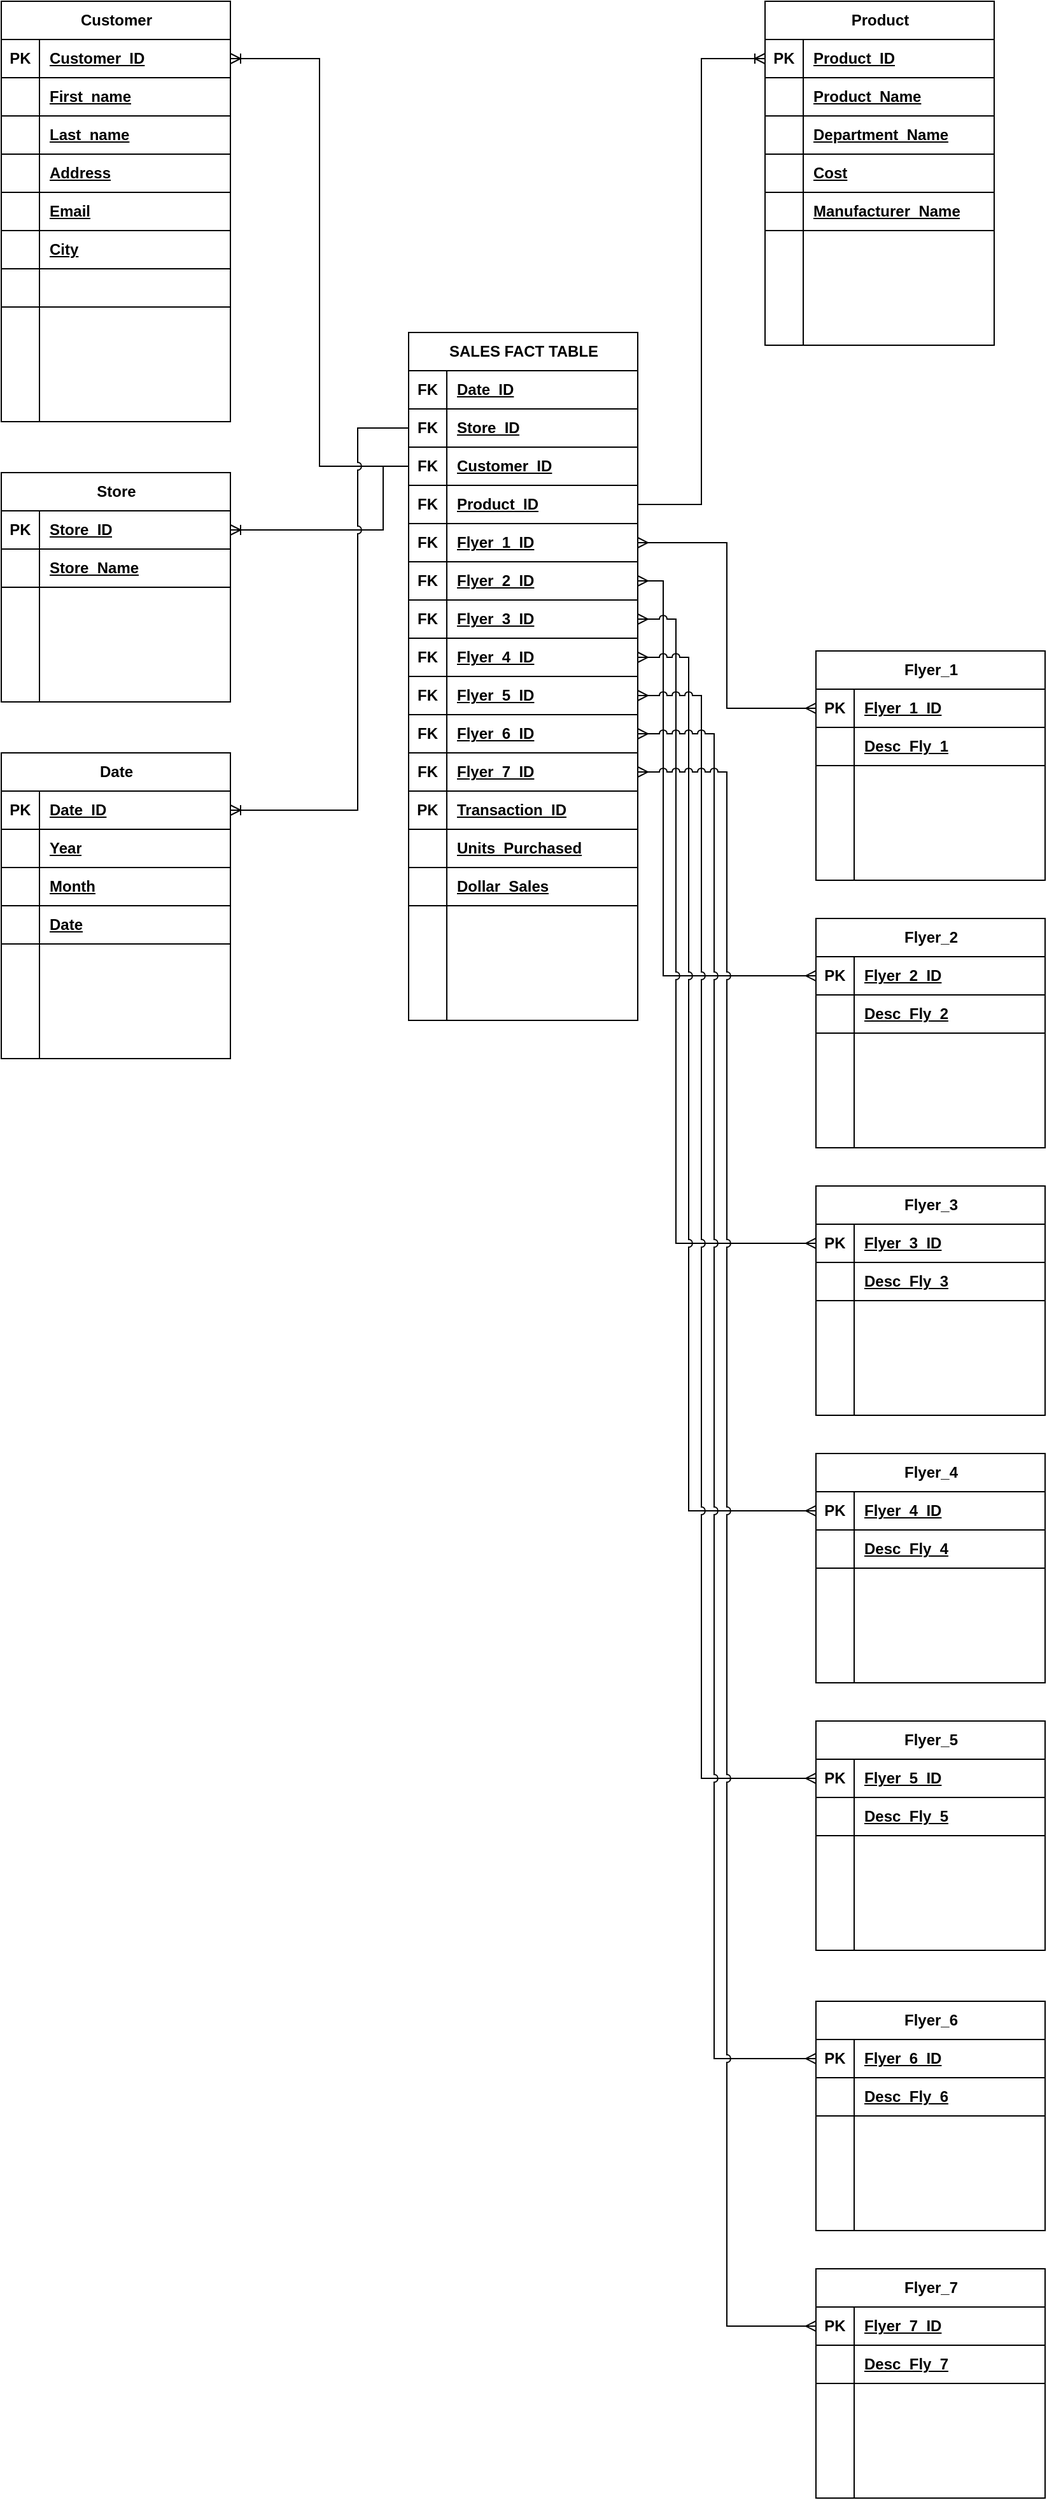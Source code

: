 <mxfile version="24.2.1" type="device">
  <diagram id="R2lEEEUBdFMjLlhIrx00" name="Page-1">
    <mxGraphModel dx="1050" dy="530" grid="1" gridSize="10" guides="1" tooltips="1" connect="1" arrows="1" fold="1" page="1" pageScale="1" pageWidth="850" pageHeight="1100" math="0" shadow="0" extFonts="Permanent Marker^https://fonts.googleapis.com/css?family=Permanent+Marker">
      <root>
        <mxCell id="0" />
        <mxCell id="1" parent="0" />
        <mxCell id="VuUraUqA38LIryjT6Vm6-80" value="Customer" style="shape=table;startSize=30;container=1;collapsible=1;childLayout=tableLayout;fixedRows=1;rowLines=0;fontStyle=1;align=center;resizeLast=1;html=1;" parent="1" vertex="1">
          <mxGeometry x="160" y="40" width="180" height="330" as="geometry">
            <mxRectangle x="220" y="880" width="100" height="30" as="alternateBounds" />
          </mxGeometry>
        </mxCell>
        <mxCell id="VuUraUqA38LIryjT6Vm6-81" value="" style="shape=tableRow;horizontal=0;startSize=0;swimlaneHead=0;swimlaneBody=0;fillColor=none;collapsible=0;dropTarget=0;points=[[0,0.5],[1,0.5]];portConstraint=eastwest;top=0;left=0;right=0;bottom=1;" parent="VuUraUqA38LIryjT6Vm6-80" vertex="1">
          <mxGeometry y="30" width="180" height="30" as="geometry" />
        </mxCell>
        <mxCell id="VuUraUqA38LIryjT6Vm6-82" value="PK" style="shape=partialRectangle;connectable=0;fillColor=none;top=0;left=0;bottom=0;right=0;fontStyle=1;overflow=hidden;whiteSpace=wrap;html=1;" parent="VuUraUqA38LIryjT6Vm6-81" vertex="1">
          <mxGeometry width="30" height="30" as="geometry">
            <mxRectangle width="30" height="30" as="alternateBounds" />
          </mxGeometry>
        </mxCell>
        <mxCell id="VuUraUqA38LIryjT6Vm6-83" value="Customer_ID" style="shape=partialRectangle;connectable=0;fillColor=none;top=0;left=0;bottom=0;right=0;align=left;spacingLeft=6;fontStyle=5;overflow=hidden;whiteSpace=wrap;html=1;" parent="VuUraUqA38LIryjT6Vm6-81" vertex="1">
          <mxGeometry x="30" width="150" height="30" as="geometry">
            <mxRectangle width="150" height="30" as="alternateBounds" />
          </mxGeometry>
        </mxCell>
        <mxCell id="VuUraUqA38LIryjT6Vm6-116" value="" style="shape=tableRow;horizontal=0;startSize=0;swimlaneHead=0;swimlaneBody=0;fillColor=none;collapsible=0;dropTarget=0;points=[[0,0.5],[1,0.5]];portConstraint=eastwest;top=0;left=0;right=0;bottom=1;" parent="VuUraUqA38LIryjT6Vm6-80" vertex="1">
          <mxGeometry y="60" width="180" height="30" as="geometry" />
        </mxCell>
        <mxCell id="VuUraUqA38LIryjT6Vm6-117" value="" style="shape=partialRectangle;connectable=0;fillColor=none;top=0;left=0;bottom=0;right=0;fontStyle=1;overflow=hidden;whiteSpace=wrap;html=1;" parent="VuUraUqA38LIryjT6Vm6-116" vertex="1">
          <mxGeometry width="30" height="30" as="geometry">
            <mxRectangle width="30" height="30" as="alternateBounds" />
          </mxGeometry>
        </mxCell>
        <mxCell id="VuUraUqA38LIryjT6Vm6-118" value="First_name" style="shape=partialRectangle;connectable=0;fillColor=none;top=0;left=0;bottom=0;right=0;align=left;spacingLeft=6;fontStyle=5;overflow=hidden;whiteSpace=wrap;html=1;" parent="VuUraUqA38LIryjT6Vm6-116" vertex="1">
          <mxGeometry x="30" width="150" height="30" as="geometry">
            <mxRectangle width="150" height="30" as="alternateBounds" />
          </mxGeometry>
        </mxCell>
        <mxCell id="VuUraUqA38LIryjT6Vm6-119" value="" style="shape=tableRow;horizontal=0;startSize=0;swimlaneHead=0;swimlaneBody=0;fillColor=none;collapsible=0;dropTarget=0;points=[[0,0.5],[1,0.5]];portConstraint=eastwest;top=0;left=0;right=0;bottom=1;" parent="VuUraUqA38LIryjT6Vm6-80" vertex="1">
          <mxGeometry y="90" width="180" height="30" as="geometry" />
        </mxCell>
        <mxCell id="VuUraUqA38LIryjT6Vm6-120" value="" style="shape=partialRectangle;connectable=0;fillColor=none;top=0;left=0;bottom=0;right=0;fontStyle=1;overflow=hidden;whiteSpace=wrap;html=1;" parent="VuUraUqA38LIryjT6Vm6-119" vertex="1">
          <mxGeometry width="30" height="30" as="geometry">
            <mxRectangle width="30" height="30" as="alternateBounds" />
          </mxGeometry>
        </mxCell>
        <mxCell id="VuUraUqA38LIryjT6Vm6-121" value="Last_name" style="shape=partialRectangle;connectable=0;fillColor=none;top=0;left=0;bottom=0;right=0;align=left;spacingLeft=6;fontStyle=5;overflow=hidden;whiteSpace=wrap;html=1;" parent="VuUraUqA38LIryjT6Vm6-119" vertex="1">
          <mxGeometry x="30" width="150" height="30" as="geometry">
            <mxRectangle width="150" height="30" as="alternateBounds" />
          </mxGeometry>
        </mxCell>
        <mxCell id="VuUraUqA38LIryjT6Vm6-93" value="" style="shape=tableRow;horizontal=0;startSize=0;swimlaneHead=0;swimlaneBody=0;fillColor=none;collapsible=0;dropTarget=0;points=[[0,0.5],[1,0.5]];portConstraint=eastwest;top=0;left=0;right=0;bottom=1;" parent="VuUraUqA38LIryjT6Vm6-80" vertex="1">
          <mxGeometry y="120" width="180" height="30" as="geometry" />
        </mxCell>
        <mxCell id="VuUraUqA38LIryjT6Vm6-94" value="" style="shape=partialRectangle;connectable=0;fillColor=none;top=0;left=0;bottom=0;right=0;fontStyle=1;overflow=hidden;whiteSpace=wrap;html=1;" parent="VuUraUqA38LIryjT6Vm6-93" vertex="1">
          <mxGeometry width="30" height="30" as="geometry">
            <mxRectangle width="30" height="30" as="alternateBounds" />
          </mxGeometry>
        </mxCell>
        <mxCell id="VuUraUqA38LIryjT6Vm6-95" value="Address" style="shape=partialRectangle;connectable=0;fillColor=none;top=0;left=0;bottom=0;right=0;align=left;spacingLeft=6;fontStyle=5;overflow=hidden;whiteSpace=wrap;html=1;" parent="VuUraUqA38LIryjT6Vm6-93" vertex="1">
          <mxGeometry x="30" width="150" height="30" as="geometry">
            <mxRectangle width="150" height="30" as="alternateBounds" />
          </mxGeometry>
        </mxCell>
        <mxCell id="VuUraUqA38LIryjT6Vm6-122" value="" style="shape=tableRow;horizontal=0;startSize=0;swimlaneHead=0;swimlaneBody=0;fillColor=none;collapsible=0;dropTarget=0;points=[[0,0.5],[1,0.5]];portConstraint=eastwest;top=0;left=0;right=0;bottom=1;" parent="VuUraUqA38LIryjT6Vm6-80" vertex="1">
          <mxGeometry y="150" width="180" height="30" as="geometry" />
        </mxCell>
        <mxCell id="VuUraUqA38LIryjT6Vm6-123" value="" style="shape=partialRectangle;connectable=0;fillColor=none;top=0;left=0;bottom=0;right=0;fontStyle=1;overflow=hidden;whiteSpace=wrap;html=1;" parent="VuUraUqA38LIryjT6Vm6-122" vertex="1">
          <mxGeometry width="30" height="30" as="geometry">
            <mxRectangle width="30" height="30" as="alternateBounds" />
          </mxGeometry>
        </mxCell>
        <mxCell id="VuUraUqA38LIryjT6Vm6-124" value="Email" style="shape=partialRectangle;connectable=0;fillColor=none;top=0;left=0;bottom=0;right=0;align=left;spacingLeft=6;fontStyle=5;overflow=hidden;whiteSpace=wrap;html=1;" parent="VuUraUqA38LIryjT6Vm6-122" vertex="1">
          <mxGeometry x="30" width="150" height="30" as="geometry">
            <mxRectangle width="150" height="30" as="alternateBounds" />
          </mxGeometry>
        </mxCell>
        <mxCell id="0hf-Qx7ou6Qox57PTvhy-4" value="" style="shape=tableRow;horizontal=0;startSize=0;swimlaneHead=0;swimlaneBody=0;fillColor=none;collapsible=0;dropTarget=0;points=[[0,0.5],[1,0.5]];portConstraint=eastwest;top=0;left=0;right=0;bottom=1;" parent="VuUraUqA38LIryjT6Vm6-80" vertex="1">
          <mxGeometry y="180" width="180" height="30" as="geometry" />
        </mxCell>
        <mxCell id="0hf-Qx7ou6Qox57PTvhy-5" value="" style="shape=partialRectangle;connectable=0;fillColor=none;top=0;left=0;bottom=0;right=0;fontStyle=1;overflow=hidden;whiteSpace=wrap;html=1;" parent="0hf-Qx7ou6Qox57PTvhy-4" vertex="1">
          <mxGeometry width="30" height="30" as="geometry">
            <mxRectangle width="30" height="30" as="alternateBounds" />
          </mxGeometry>
        </mxCell>
        <mxCell id="0hf-Qx7ou6Qox57PTvhy-6" value="City" style="shape=partialRectangle;connectable=0;fillColor=none;top=0;left=0;bottom=0;right=0;align=left;spacingLeft=6;fontStyle=5;overflow=hidden;whiteSpace=wrap;html=1;" parent="0hf-Qx7ou6Qox57PTvhy-4" vertex="1">
          <mxGeometry x="30" width="150" height="30" as="geometry">
            <mxRectangle width="150" height="30" as="alternateBounds" />
          </mxGeometry>
        </mxCell>
        <mxCell id="2-DDgz7MbcA9fWlyDm66-179" value="" style="shape=tableRow;horizontal=0;startSize=0;swimlaneHead=0;swimlaneBody=0;fillColor=none;collapsible=0;dropTarget=0;points=[[0,0.5],[1,0.5]];portConstraint=eastwest;top=0;left=0;right=0;bottom=1;" parent="VuUraUqA38LIryjT6Vm6-80" vertex="1">
          <mxGeometry y="210" width="180" height="30" as="geometry" />
        </mxCell>
        <mxCell id="2-DDgz7MbcA9fWlyDm66-180" value="" style="shape=partialRectangle;connectable=0;fillColor=none;top=0;left=0;bottom=0;right=0;fontStyle=1;overflow=hidden;whiteSpace=wrap;html=1;" parent="2-DDgz7MbcA9fWlyDm66-179" vertex="1">
          <mxGeometry width="30" height="30" as="geometry">
            <mxRectangle width="30" height="30" as="alternateBounds" />
          </mxGeometry>
        </mxCell>
        <mxCell id="2-DDgz7MbcA9fWlyDm66-181" value="" style="shape=partialRectangle;connectable=0;fillColor=none;top=0;left=0;bottom=0;right=0;align=left;spacingLeft=6;fontStyle=5;overflow=hidden;whiteSpace=wrap;html=1;" parent="2-DDgz7MbcA9fWlyDm66-179" vertex="1">
          <mxGeometry x="30" width="150" height="30" as="geometry">
            <mxRectangle width="150" height="30" as="alternateBounds" />
          </mxGeometry>
        </mxCell>
        <mxCell id="VuUraUqA38LIryjT6Vm6-84" value="" style="shape=tableRow;horizontal=0;startSize=0;swimlaneHead=0;swimlaneBody=0;fillColor=none;collapsible=0;dropTarget=0;points=[[0,0.5],[1,0.5]];portConstraint=eastwest;top=0;left=0;right=0;bottom=0;" parent="VuUraUqA38LIryjT6Vm6-80" vertex="1">
          <mxGeometry y="240" width="180" height="30" as="geometry" />
        </mxCell>
        <mxCell id="VuUraUqA38LIryjT6Vm6-85" value="" style="shape=partialRectangle;connectable=0;fillColor=none;top=0;left=0;bottom=0;right=0;editable=1;overflow=hidden;whiteSpace=wrap;html=1;" parent="VuUraUqA38LIryjT6Vm6-84" vertex="1">
          <mxGeometry width="30" height="30" as="geometry">
            <mxRectangle width="30" height="30" as="alternateBounds" />
          </mxGeometry>
        </mxCell>
        <mxCell id="VuUraUqA38LIryjT6Vm6-86" value="" style="shape=partialRectangle;connectable=0;fillColor=none;top=0;left=0;bottom=0;right=0;align=left;spacingLeft=6;overflow=hidden;whiteSpace=wrap;html=1;" parent="VuUraUqA38LIryjT6Vm6-84" vertex="1">
          <mxGeometry x="30" width="150" height="30" as="geometry">
            <mxRectangle width="150" height="30" as="alternateBounds" />
          </mxGeometry>
        </mxCell>
        <mxCell id="VuUraUqA38LIryjT6Vm6-87" value="" style="shape=tableRow;horizontal=0;startSize=0;swimlaneHead=0;swimlaneBody=0;fillColor=none;collapsible=0;dropTarget=0;points=[[0,0.5],[1,0.5]];portConstraint=eastwest;top=0;left=0;right=0;bottom=0;" parent="VuUraUqA38LIryjT6Vm6-80" vertex="1">
          <mxGeometry y="270" width="180" height="30" as="geometry" />
        </mxCell>
        <mxCell id="VuUraUqA38LIryjT6Vm6-88" value="" style="shape=partialRectangle;connectable=0;fillColor=none;top=0;left=0;bottom=0;right=0;editable=1;overflow=hidden;whiteSpace=wrap;html=1;" parent="VuUraUqA38LIryjT6Vm6-87" vertex="1">
          <mxGeometry width="30" height="30" as="geometry">
            <mxRectangle width="30" height="30" as="alternateBounds" />
          </mxGeometry>
        </mxCell>
        <mxCell id="VuUraUqA38LIryjT6Vm6-89" value="" style="shape=partialRectangle;connectable=0;fillColor=none;top=0;left=0;bottom=0;right=0;align=left;spacingLeft=6;overflow=hidden;whiteSpace=wrap;html=1;" parent="VuUraUqA38LIryjT6Vm6-87" vertex="1">
          <mxGeometry x="30" width="150" height="30" as="geometry">
            <mxRectangle width="150" height="30" as="alternateBounds" />
          </mxGeometry>
        </mxCell>
        <mxCell id="VuUraUqA38LIryjT6Vm6-90" value="" style="shape=tableRow;horizontal=0;startSize=0;swimlaneHead=0;swimlaneBody=0;fillColor=none;collapsible=0;dropTarget=0;points=[[0,0.5],[1,0.5]];portConstraint=eastwest;top=0;left=0;right=0;bottom=0;" parent="VuUraUqA38LIryjT6Vm6-80" vertex="1">
          <mxGeometry y="300" width="180" height="30" as="geometry" />
        </mxCell>
        <mxCell id="VuUraUqA38LIryjT6Vm6-91" value="" style="shape=partialRectangle;connectable=0;fillColor=none;top=0;left=0;bottom=0;right=0;editable=1;overflow=hidden;whiteSpace=wrap;html=1;" parent="VuUraUqA38LIryjT6Vm6-90" vertex="1">
          <mxGeometry width="30" height="30" as="geometry">
            <mxRectangle width="30" height="30" as="alternateBounds" />
          </mxGeometry>
        </mxCell>
        <mxCell id="VuUraUqA38LIryjT6Vm6-92" value="" style="shape=partialRectangle;connectable=0;fillColor=none;top=0;left=0;bottom=0;right=0;align=left;spacingLeft=6;overflow=hidden;whiteSpace=wrap;html=1;" parent="VuUraUqA38LIryjT6Vm6-90" vertex="1">
          <mxGeometry x="30" width="150" height="30" as="geometry">
            <mxRectangle width="150" height="30" as="alternateBounds" />
          </mxGeometry>
        </mxCell>
        <mxCell id="VuUraUqA38LIryjT6Vm6-130" value="" style="edgeStyle=orthogonalEdgeStyle;fontSize=12;html=1;endArrow=ERoneToMany;rounded=0;entryX=1;entryY=0.5;entryDx=0;entryDy=0;verticalAlign=middle;exitX=0;exitY=0.5;exitDx=0;exitDy=0;jumpStyle=arc;" parent="1" source="2-DDgz7MbcA9fWlyDm66-14" target="VuUraUqA38LIryjT6Vm6-81" edge="1">
          <mxGeometry width="100" height="100" relative="1" as="geometry">
            <mxPoint x="410" y="580" as="sourcePoint" />
            <mxPoint x="170" y="990" as="targetPoint" />
          </mxGeometry>
        </mxCell>
        <mxCell id="VuUraUqA38LIryjT6Vm6-131" value="Store" style="shape=table;startSize=30;container=1;collapsible=1;childLayout=tableLayout;fixedRows=1;rowLines=0;fontStyle=1;align=center;resizeLast=1;html=1;" parent="1" vertex="1">
          <mxGeometry x="160" y="410" width="180" height="180" as="geometry" />
        </mxCell>
        <mxCell id="VuUraUqA38LIryjT6Vm6-132" value="" style="shape=tableRow;horizontal=0;startSize=0;swimlaneHead=0;swimlaneBody=0;fillColor=none;collapsible=0;dropTarget=0;points=[[0,0.5],[1,0.5]];portConstraint=eastwest;top=0;left=0;right=0;bottom=1;" parent="VuUraUqA38LIryjT6Vm6-131" vertex="1">
          <mxGeometry y="30" width="180" height="30" as="geometry" />
        </mxCell>
        <mxCell id="VuUraUqA38LIryjT6Vm6-133" value="PK" style="shape=partialRectangle;connectable=0;fillColor=none;top=0;left=0;bottom=0;right=0;fontStyle=1;overflow=hidden;whiteSpace=wrap;html=1;" parent="VuUraUqA38LIryjT6Vm6-132" vertex="1">
          <mxGeometry width="30" height="30" as="geometry">
            <mxRectangle width="30" height="30" as="alternateBounds" />
          </mxGeometry>
        </mxCell>
        <mxCell id="VuUraUqA38LIryjT6Vm6-134" value="Store_ID" style="shape=partialRectangle;connectable=0;fillColor=none;top=0;left=0;bottom=0;right=0;align=left;spacingLeft=6;fontStyle=5;overflow=hidden;whiteSpace=wrap;html=1;" parent="VuUraUqA38LIryjT6Vm6-132" vertex="1">
          <mxGeometry x="30" width="150" height="30" as="geometry">
            <mxRectangle width="150" height="30" as="alternateBounds" />
          </mxGeometry>
        </mxCell>
        <mxCell id="VuUraUqA38LIryjT6Vm6-145" value="" style="shape=tableRow;horizontal=0;startSize=0;swimlaneHead=0;swimlaneBody=0;fillColor=none;collapsible=0;dropTarget=0;points=[[0,0.5],[1,0.5]];portConstraint=eastwest;top=0;left=0;right=0;bottom=1;" parent="VuUraUqA38LIryjT6Vm6-131" vertex="1">
          <mxGeometry y="60" width="180" height="30" as="geometry" />
        </mxCell>
        <mxCell id="VuUraUqA38LIryjT6Vm6-146" value="" style="shape=partialRectangle;connectable=0;fillColor=none;top=0;left=0;bottom=0;right=0;fontStyle=1;overflow=hidden;whiteSpace=wrap;html=1;" parent="VuUraUqA38LIryjT6Vm6-145" vertex="1">
          <mxGeometry width="30" height="30" as="geometry">
            <mxRectangle width="30" height="30" as="alternateBounds" />
          </mxGeometry>
        </mxCell>
        <mxCell id="VuUraUqA38LIryjT6Vm6-147" value="Store_Name" style="shape=partialRectangle;connectable=0;fillColor=none;top=0;left=0;bottom=0;right=0;align=left;spacingLeft=6;fontStyle=5;overflow=hidden;whiteSpace=wrap;html=1;" parent="VuUraUqA38LIryjT6Vm6-145" vertex="1">
          <mxGeometry x="30" width="150" height="30" as="geometry">
            <mxRectangle width="150" height="30" as="alternateBounds" />
          </mxGeometry>
        </mxCell>
        <mxCell id="VuUraUqA38LIryjT6Vm6-135" value="" style="shape=tableRow;horizontal=0;startSize=0;swimlaneHead=0;swimlaneBody=0;fillColor=none;collapsible=0;dropTarget=0;points=[[0,0.5],[1,0.5]];portConstraint=eastwest;top=0;left=0;right=0;bottom=0;" parent="VuUraUqA38LIryjT6Vm6-131" vertex="1">
          <mxGeometry y="90" width="180" height="30" as="geometry" />
        </mxCell>
        <mxCell id="VuUraUqA38LIryjT6Vm6-136" value="" style="shape=partialRectangle;connectable=0;fillColor=none;top=0;left=0;bottom=0;right=0;editable=1;overflow=hidden;whiteSpace=wrap;html=1;" parent="VuUraUqA38LIryjT6Vm6-135" vertex="1">
          <mxGeometry width="30" height="30" as="geometry">
            <mxRectangle width="30" height="30" as="alternateBounds" />
          </mxGeometry>
        </mxCell>
        <mxCell id="VuUraUqA38LIryjT6Vm6-137" value="" style="shape=partialRectangle;connectable=0;fillColor=none;top=0;left=0;bottom=0;right=0;align=left;spacingLeft=6;overflow=hidden;whiteSpace=wrap;html=1;" parent="VuUraUqA38LIryjT6Vm6-135" vertex="1">
          <mxGeometry x="30" width="150" height="30" as="geometry">
            <mxRectangle width="150" height="30" as="alternateBounds" />
          </mxGeometry>
        </mxCell>
        <mxCell id="VuUraUqA38LIryjT6Vm6-138" value="" style="shape=tableRow;horizontal=0;startSize=0;swimlaneHead=0;swimlaneBody=0;fillColor=none;collapsible=0;dropTarget=0;points=[[0,0.5],[1,0.5]];portConstraint=eastwest;top=0;left=0;right=0;bottom=0;" parent="VuUraUqA38LIryjT6Vm6-131" vertex="1">
          <mxGeometry y="120" width="180" height="30" as="geometry" />
        </mxCell>
        <mxCell id="VuUraUqA38LIryjT6Vm6-139" value="" style="shape=partialRectangle;connectable=0;fillColor=none;top=0;left=0;bottom=0;right=0;editable=1;overflow=hidden;whiteSpace=wrap;html=1;" parent="VuUraUqA38LIryjT6Vm6-138" vertex="1">
          <mxGeometry width="30" height="30" as="geometry">
            <mxRectangle width="30" height="30" as="alternateBounds" />
          </mxGeometry>
        </mxCell>
        <mxCell id="VuUraUqA38LIryjT6Vm6-140" value="" style="shape=partialRectangle;connectable=0;fillColor=none;top=0;left=0;bottom=0;right=0;align=left;spacingLeft=6;overflow=hidden;whiteSpace=wrap;html=1;" parent="VuUraUqA38LIryjT6Vm6-138" vertex="1">
          <mxGeometry x="30" width="150" height="30" as="geometry">
            <mxRectangle width="150" height="30" as="alternateBounds" />
          </mxGeometry>
        </mxCell>
        <mxCell id="VuUraUqA38LIryjT6Vm6-141" value="" style="shape=tableRow;horizontal=0;startSize=0;swimlaneHead=0;swimlaneBody=0;fillColor=none;collapsible=0;dropTarget=0;points=[[0,0.5],[1,0.5]];portConstraint=eastwest;top=0;left=0;right=0;bottom=0;" parent="VuUraUqA38LIryjT6Vm6-131" vertex="1">
          <mxGeometry y="150" width="180" height="30" as="geometry" />
        </mxCell>
        <mxCell id="VuUraUqA38LIryjT6Vm6-142" value="" style="shape=partialRectangle;connectable=0;fillColor=none;top=0;left=0;bottom=0;right=0;editable=1;overflow=hidden;whiteSpace=wrap;html=1;" parent="VuUraUqA38LIryjT6Vm6-141" vertex="1">
          <mxGeometry width="30" height="30" as="geometry">
            <mxRectangle width="30" height="30" as="alternateBounds" />
          </mxGeometry>
        </mxCell>
        <mxCell id="VuUraUqA38LIryjT6Vm6-143" value="" style="shape=partialRectangle;connectable=0;fillColor=none;top=0;left=0;bottom=0;right=0;align=left;spacingLeft=6;overflow=hidden;whiteSpace=wrap;html=1;" parent="VuUraUqA38LIryjT6Vm6-141" vertex="1">
          <mxGeometry x="30" width="150" height="30" as="geometry">
            <mxRectangle width="150" height="30" as="alternateBounds" />
          </mxGeometry>
        </mxCell>
        <mxCell id="VuUraUqA38LIryjT6Vm6-148" value="Product" style="shape=table;startSize=30;container=1;collapsible=1;childLayout=tableLayout;fixedRows=1;rowLines=0;fontStyle=1;align=center;resizeLast=1;html=1;" parent="1" vertex="1">
          <mxGeometry x="760" y="40" width="180" height="270" as="geometry" />
        </mxCell>
        <mxCell id="VuUraUqA38LIryjT6Vm6-149" value="" style="shape=tableRow;horizontal=0;startSize=0;swimlaneHead=0;swimlaneBody=0;fillColor=none;collapsible=0;dropTarget=0;points=[[0,0.5],[1,0.5]];portConstraint=eastwest;top=0;left=0;right=0;bottom=1;" parent="VuUraUqA38LIryjT6Vm6-148" vertex="1">
          <mxGeometry y="30" width="180" height="30" as="geometry" />
        </mxCell>
        <mxCell id="VuUraUqA38LIryjT6Vm6-150" value="PK" style="shape=partialRectangle;connectable=0;fillColor=none;top=0;left=0;bottom=0;right=0;fontStyle=1;overflow=hidden;whiteSpace=wrap;html=1;" parent="VuUraUqA38LIryjT6Vm6-149" vertex="1">
          <mxGeometry width="30" height="30" as="geometry">
            <mxRectangle width="30" height="30" as="alternateBounds" />
          </mxGeometry>
        </mxCell>
        <mxCell id="VuUraUqA38LIryjT6Vm6-151" value="Product_ID" style="shape=partialRectangle;connectable=0;fillColor=none;top=0;left=0;bottom=0;right=0;align=left;spacingLeft=6;fontStyle=5;overflow=hidden;whiteSpace=wrap;html=1;" parent="VuUraUqA38LIryjT6Vm6-149" vertex="1">
          <mxGeometry x="30" width="150" height="30" as="geometry">
            <mxRectangle width="150" height="30" as="alternateBounds" />
          </mxGeometry>
        </mxCell>
        <mxCell id="VuUraUqA38LIryjT6Vm6-162" value="" style="shape=tableRow;horizontal=0;startSize=0;swimlaneHead=0;swimlaneBody=0;fillColor=none;collapsible=0;dropTarget=0;points=[[0,0.5],[1,0.5]];portConstraint=eastwest;top=0;left=0;right=0;bottom=1;" parent="VuUraUqA38LIryjT6Vm6-148" vertex="1">
          <mxGeometry y="60" width="180" height="30" as="geometry" />
        </mxCell>
        <mxCell id="VuUraUqA38LIryjT6Vm6-163" value="" style="shape=partialRectangle;connectable=0;fillColor=none;top=0;left=0;bottom=0;right=0;fontStyle=1;overflow=hidden;whiteSpace=wrap;html=1;" parent="VuUraUqA38LIryjT6Vm6-162" vertex="1">
          <mxGeometry width="30" height="30" as="geometry">
            <mxRectangle width="30" height="30" as="alternateBounds" />
          </mxGeometry>
        </mxCell>
        <mxCell id="VuUraUqA38LIryjT6Vm6-164" value="Product_Name" style="shape=partialRectangle;connectable=0;fillColor=none;top=0;left=0;bottom=0;right=0;align=left;spacingLeft=6;fontStyle=5;overflow=hidden;whiteSpace=wrap;html=1;" parent="VuUraUqA38LIryjT6Vm6-162" vertex="1">
          <mxGeometry x="30" width="150" height="30" as="geometry">
            <mxRectangle width="150" height="30" as="alternateBounds" />
          </mxGeometry>
        </mxCell>
        <mxCell id="VuUraUqA38LIryjT6Vm6-165" value="" style="shape=tableRow;horizontal=0;startSize=0;swimlaneHead=0;swimlaneBody=0;fillColor=none;collapsible=0;dropTarget=0;points=[[0,0.5],[1,0.5]];portConstraint=eastwest;top=0;left=0;right=0;bottom=1;" parent="VuUraUqA38LIryjT6Vm6-148" vertex="1">
          <mxGeometry y="90" width="180" height="30" as="geometry" />
        </mxCell>
        <mxCell id="VuUraUqA38LIryjT6Vm6-166" value="" style="shape=partialRectangle;connectable=0;fillColor=none;top=0;left=0;bottom=0;right=0;fontStyle=1;overflow=hidden;whiteSpace=wrap;html=1;" parent="VuUraUqA38LIryjT6Vm6-165" vertex="1">
          <mxGeometry width="30" height="30" as="geometry">
            <mxRectangle width="30" height="30" as="alternateBounds" />
          </mxGeometry>
        </mxCell>
        <mxCell id="VuUraUqA38LIryjT6Vm6-167" value="Department_Name" style="shape=partialRectangle;connectable=0;fillColor=none;top=0;left=0;bottom=0;right=0;align=left;spacingLeft=6;fontStyle=5;overflow=hidden;whiteSpace=wrap;html=1;" parent="VuUraUqA38LIryjT6Vm6-165" vertex="1">
          <mxGeometry x="30" width="150" height="30" as="geometry">
            <mxRectangle width="150" height="30" as="alternateBounds" />
          </mxGeometry>
        </mxCell>
        <mxCell id="VuUraUqA38LIryjT6Vm6-258" value="" style="shape=tableRow;horizontal=0;startSize=0;swimlaneHead=0;swimlaneBody=0;fillColor=none;collapsible=0;dropTarget=0;points=[[0,0.5],[1,0.5]];portConstraint=eastwest;top=0;left=0;right=0;bottom=1;" parent="VuUraUqA38LIryjT6Vm6-148" vertex="1">
          <mxGeometry y="120" width="180" height="30" as="geometry" />
        </mxCell>
        <mxCell id="VuUraUqA38LIryjT6Vm6-259" value="" style="shape=partialRectangle;connectable=0;fillColor=none;top=0;left=0;bottom=0;right=0;fontStyle=1;overflow=hidden;whiteSpace=wrap;html=1;" parent="VuUraUqA38LIryjT6Vm6-258" vertex="1">
          <mxGeometry width="30" height="30" as="geometry">
            <mxRectangle width="30" height="30" as="alternateBounds" />
          </mxGeometry>
        </mxCell>
        <mxCell id="VuUraUqA38LIryjT6Vm6-260" value="Cost" style="shape=partialRectangle;connectable=0;fillColor=none;top=0;left=0;bottom=0;right=0;align=left;spacingLeft=6;fontStyle=5;overflow=hidden;whiteSpace=wrap;html=1;" parent="VuUraUqA38LIryjT6Vm6-258" vertex="1">
          <mxGeometry x="30" width="150" height="30" as="geometry">
            <mxRectangle width="150" height="30" as="alternateBounds" />
          </mxGeometry>
        </mxCell>
        <mxCell id="2-DDgz7MbcA9fWlyDm66-1" value="" style="shape=tableRow;horizontal=0;startSize=0;swimlaneHead=0;swimlaneBody=0;fillColor=none;collapsible=0;dropTarget=0;points=[[0,0.5],[1,0.5]];portConstraint=eastwest;top=0;left=0;right=0;bottom=1;" parent="VuUraUqA38LIryjT6Vm6-148" vertex="1">
          <mxGeometry y="150" width="180" height="30" as="geometry" />
        </mxCell>
        <mxCell id="2-DDgz7MbcA9fWlyDm66-2" value="" style="shape=partialRectangle;connectable=0;fillColor=none;top=0;left=0;bottom=0;right=0;fontStyle=1;overflow=hidden;whiteSpace=wrap;html=1;" parent="2-DDgz7MbcA9fWlyDm66-1" vertex="1">
          <mxGeometry width="30" height="30" as="geometry">
            <mxRectangle width="30" height="30" as="alternateBounds" />
          </mxGeometry>
        </mxCell>
        <mxCell id="2-DDgz7MbcA9fWlyDm66-3" value="Manufacturer_Name" style="shape=partialRectangle;connectable=0;fillColor=none;top=0;left=0;bottom=0;right=0;align=left;spacingLeft=6;fontStyle=5;overflow=hidden;whiteSpace=wrap;html=1;" parent="2-DDgz7MbcA9fWlyDm66-1" vertex="1">
          <mxGeometry x="30" width="150" height="30" as="geometry">
            <mxRectangle width="150" height="30" as="alternateBounds" />
          </mxGeometry>
        </mxCell>
        <mxCell id="VuUraUqA38LIryjT6Vm6-152" value="" style="shape=tableRow;horizontal=0;startSize=0;swimlaneHead=0;swimlaneBody=0;fillColor=none;collapsible=0;dropTarget=0;points=[[0,0.5],[1,0.5]];portConstraint=eastwest;top=0;left=0;right=0;bottom=0;" parent="VuUraUqA38LIryjT6Vm6-148" vertex="1">
          <mxGeometry y="180" width="180" height="30" as="geometry" />
        </mxCell>
        <mxCell id="VuUraUqA38LIryjT6Vm6-153" value="" style="shape=partialRectangle;connectable=0;fillColor=none;top=0;left=0;bottom=0;right=0;editable=1;overflow=hidden;whiteSpace=wrap;html=1;" parent="VuUraUqA38LIryjT6Vm6-152" vertex="1">
          <mxGeometry width="30" height="30" as="geometry">
            <mxRectangle width="30" height="30" as="alternateBounds" />
          </mxGeometry>
        </mxCell>
        <mxCell id="VuUraUqA38LIryjT6Vm6-154" value="" style="shape=partialRectangle;connectable=0;fillColor=none;top=0;left=0;bottom=0;right=0;align=left;spacingLeft=6;overflow=hidden;whiteSpace=wrap;html=1;" parent="VuUraUqA38LIryjT6Vm6-152" vertex="1">
          <mxGeometry x="30" width="150" height="30" as="geometry">
            <mxRectangle width="150" height="30" as="alternateBounds" />
          </mxGeometry>
        </mxCell>
        <mxCell id="VuUraUqA38LIryjT6Vm6-155" value="" style="shape=tableRow;horizontal=0;startSize=0;swimlaneHead=0;swimlaneBody=0;fillColor=none;collapsible=0;dropTarget=0;points=[[0,0.5],[1,0.5]];portConstraint=eastwest;top=0;left=0;right=0;bottom=0;" parent="VuUraUqA38LIryjT6Vm6-148" vertex="1">
          <mxGeometry y="210" width="180" height="30" as="geometry" />
        </mxCell>
        <mxCell id="VuUraUqA38LIryjT6Vm6-156" value="" style="shape=partialRectangle;connectable=0;fillColor=none;top=0;left=0;bottom=0;right=0;editable=1;overflow=hidden;whiteSpace=wrap;html=1;" parent="VuUraUqA38LIryjT6Vm6-155" vertex="1">
          <mxGeometry width="30" height="30" as="geometry">
            <mxRectangle width="30" height="30" as="alternateBounds" />
          </mxGeometry>
        </mxCell>
        <mxCell id="VuUraUqA38LIryjT6Vm6-157" value="" style="shape=partialRectangle;connectable=0;fillColor=none;top=0;left=0;bottom=0;right=0;align=left;spacingLeft=6;overflow=hidden;whiteSpace=wrap;html=1;" parent="VuUraUqA38LIryjT6Vm6-155" vertex="1">
          <mxGeometry x="30" width="150" height="30" as="geometry">
            <mxRectangle width="150" height="30" as="alternateBounds" />
          </mxGeometry>
        </mxCell>
        <mxCell id="VuUraUqA38LIryjT6Vm6-158" value="" style="shape=tableRow;horizontal=0;startSize=0;swimlaneHead=0;swimlaneBody=0;fillColor=none;collapsible=0;dropTarget=0;points=[[0,0.5],[1,0.5]];portConstraint=eastwest;top=0;left=0;right=0;bottom=0;" parent="VuUraUqA38LIryjT6Vm6-148" vertex="1">
          <mxGeometry y="240" width="180" height="30" as="geometry" />
        </mxCell>
        <mxCell id="VuUraUqA38LIryjT6Vm6-159" value="" style="shape=partialRectangle;connectable=0;fillColor=none;top=0;left=0;bottom=0;right=0;editable=1;overflow=hidden;whiteSpace=wrap;html=1;" parent="VuUraUqA38LIryjT6Vm6-158" vertex="1">
          <mxGeometry width="30" height="30" as="geometry">
            <mxRectangle width="30" height="30" as="alternateBounds" />
          </mxGeometry>
        </mxCell>
        <mxCell id="VuUraUqA38LIryjT6Vm6-160" value="" style="shape=partialRectangle;connectable=0;fillColor=none;top=0;left=0;bottom=0;right=0;align=left;spacingLeft=6;overflow=hidden;whiteSpace=wrap;html=1;" parent="VuUraUqA38LIryjT6Vm6-158" vertex="1">
          <mxGeometry x="30" width="150" height="30" as="geometry">
            <mxRectangle width="150" height="30" as="alternateBounds" />
          </mxGeometry>
        </mxCell>
        <mxCell id="VuUraUqA38LIryjT6Vm6-161" value="" style="edgeStyle=orthogonalEdgeStyle;fontSize=12;html=1;endArrow=ERoneToMany;rounded=0;exitX=1;exitY=0.5;exitDx=0;exitDy=0;entryX=0;entryY=0.5;entryDx=0;entryDy=0;jumpStyle=arc;" parent="1" source="2-DDgz7MbcA9fWlyDm66-17" target="VuUraUqA38LIryjT6Vm6-149" edge="1">
          <mxGeometry width="100" height="100" relative="1" as="geometry">
            <mxPoint x="720" y="1180" as="sourcePoint" />
            <mxPoint x="820" y="1080" as="targetPoint" />
          </mxGeometry>
        </mxCell>
        <mxCell id="VuUraUqA38LIryjT6Vm6-339" value="Date" style="shape=table;startSize=30;container=1;collapsible=1;childLayout=tableLayout;fixedRows=1;rowLines=0;fontStyle=1;align=center;resizeLast=1;html=1;" parent="1" vertex="1">
          <mxGeometry x="160" y="630" width="180" height="240" as="geometry" />
        </mxCell>
        <mxCell id="VuUraUqA38LIryjT6Vm6-340" value="" style="shape=tableRow;horizontal=0;startSize=0;swimlaneHead=0;swimlaneBody=0;fillColor=none;collapsible=0;dropTarget=0;points=[[0,0.5],[1,0.5]];portConstraint=eastwest;top=0;left=0;right=0;bottom=1;" parent="VuUraUqA38LIryjT6Vm6-339" vertex="1">
          <mxGeometry y="30" width="180" height="30" as="geometry" />
        </mxCell>
        <mxCell id="VuUraUqA38LIryjT6Vm6-341" value="PK" style="shape=partialRectangle;connectable=0;fillColor=none;top=0;left=0;bottom=0;right=0;fontStyle=1;overflow=hidden;whiteSpace=wrap;html=1;" parent="VuUraUqA38LIryjT6Vm6-340" vertex="1">
          <mxGeometry width="30" height="30" as="geometry">
            <mxRectangle width="30" height="30" as="alternateBounds" />
          </mxGeometry>
        </mxCell>
        <mxCell id="VuUraUqA38LIryjT6Vm6-342" value="Date_ID" style="shape=partialRectangle;connectable=0;fillColor=none;top=0;left=0;bottom=0;right=0;align=left;spacingLeft=6;fontStyle=5;overflow=hidden;whiteSpace=wrap;html=1;" parent="VuUraUqA38LIryjT6Vm6-340" vertex="1">
          <mxGeometry x="30" width="150" height="30" as="geometry">
            <mxRectangle width="150" height="30" as="alternateBounds" />
          </mxGeometry>
        </mxCell>
        <mxCell id="VuUraUqA38LIryjT6Vm6-352" value="" style="shape=tableRow;horizontal=0;startSize=0;swimlaneHead=0;swimlaneBody=0;fillColor=none;collapsible=0;dropTarget=0;points=[[0,0.5],[1,0.5]];portConstraint=eastwest;top=0;left=0;right=0;bottom=1;" parent="VuUraUqA38LIryjT6Vm6-339" vertex="1">
          <mxGeometry y="60" width="180" height="30" as="geometry" />
        </mxCell>
        <mxCell id="VuUraUqA38LIryjT6Vm6-353" value="" style="shape=partialRectangle;connectable=0;fillColor=none;top=0;left=0;bottom=0;right=0;fontStyle=1;overflow=hidden;whiteSpace=wrap;html=1;" parent="VuUraUqA38LIryjT6Vm6-352" vertex="1">
          <mxGeometry width="30" height="30" as="geometry">
            <mxRectangle width="30" height="30" as="alternateBounds" />
          </mxGeometry>
        </mxCell>
        <mxCell id="VuUraUqA38LIryjT6Vm6-354" value="Year" style="shape=partialRectangle;connectable=0;fillColor=none;top=0;left=0;bottom=0;right=0;align=left;spacingLeft=6;fontStyle=5;overflow=hidden;whiteSpace=wrap;html=1;" parent="VuUraUqA38LIryjT6Vm6-352" vertex="1">
          <mxGeometry x="30" width="150" height="30" as="geometry">
            <mxRectangle width="150" height="30" as="alternateBounds" />
          </mxGeometry>
        </mxCell>
        <mxCell id="VuUraUqA38LIryjT6Vm6-375" value="" style="shape=tableRow;horizontal=0;startSize=0;swimlaneHead=0;swimlaneBody=0;fillColor=none;collapsible=0;dropTarget=0;points=[[0,0.5],[1,0.5]];portConstraint=eastwest;top=0;left=0;right=0;bottom=1;" parent="VuUraUqA38LIryjT6Vm6-339" vertex="1">
          <mxGeometry y="90" width="180" height="30" as="geometry" />
        </mxCell>
        <mxCell id="VuUraUqA38LIryjT6Vm6-376" value="" style="shape=partialRectangle;connectable=0;fillColor=none;top=0;left=0;bottom=0;right=0;fontStyle=1;overflow=hidden;whiteSpace=wrap;html=1;" parent="VuUraUqA38LIryjT6Vm6-375" vertex="1">
          <mxGeometry width="30" height="30" as="geometry">
            <mxRectangle width="30" height="30" as="alternateBounds" />
          </mxGeometry>
        </mxCell>
        <mxCell id="VuUraUqA38LIryjT6Vm6-377" value="Month" style="shape=partialRectangle;connectable=0;fillColor=none;top=0;left=0;bottom=0;right=0;align=left;spacingLeft=6;fontStyle=5;overflow=hidden;whiteSpace=wrap;html=1;" parent="VuUraUqA38LIryjT6Vm6-375" vertex="1">
          <mxGeometry x="30" width="150" height="30" as="geometry">
            <mxRectangle width="150" height="30" as="alternateBounds" />
          </mxGeometry>
        </mxCell>
        <mxCell id="VuUraUqA38LIryjT6Vm6-378" value="" style="shape=tableRow;horizontal=0;startSize=0;swimlaneHead=0;swimlaneBody=0;fillColor=none;collapsible=0;dropTarget=0;points=[[0,0.5],[1,0.5]];portConstraint=eastwest;top=0;left=0;right=0;bottom=1;" parent="VuUraUqA38LIryjT6Vm6-339" vertex="1">
          <mxGeometry y="120" width="180" height="30" as="geometry" />
        </mxCell>
        <mxCell id="VuUraUqA38LIryjT6Vm6-379" value="" style="shape=partialRectangle;connectable=0;fillColor=none;top=0;left=0;bottom=0;right=0;fontStyle=1;overflow=hidden;whiteSpace=wrap;html=1;" parent="VuUraUqA38LIryjT6Vm6-378" vertex="1">
          <mxGeometry width="30" height="30" as="geometry">
            <mxRectangle width="30" height="30" as="alternateBounds" />
          </mxGeometry>
        </mxCell>
        <mxCell id="VuUraUqA38LIryjT6Vm6-380" value="Date" style="shape=partialRectangle;connectable=0;fillColor=none;top=0;left=0;bottom=0;right=0;align=left;spacingLeft=6;fontStyle=5;overflow=hidden;whiteSpace=wrap;html=1;" parent="VuUraUqA38LIryjT6Vm6-378" vertex="1">
          <mxGeometry x="30" width="150" height="30" as="geometry">
            <mxRectangle width="150" height="30" as="alternateBounds" />
          </mxGeometry>
        </mxCell>
        <mxCell id="VuUraUqA38LIryjT6Vm6-343" value="" style="shape=tableRow;horizontal=0;startSize=0;swimlaneHead=0;swimlaneBody=0;fillColor=none;collapsible=0;dropTarget=0;points=[[0,0.5],[1,0.5]];portConstraint=eastwest;top=0;left=0;right=0;bottom=0;" parent="VuUraUqA38LIryjT6Vm6-339" vertex="1">
          <mxGeometry y="150" width="180" height="30" as="geometry" />
        </mxCell>
        <mxCell id="VuUraUqA38LIryjT6Vm6-344" value="" style="shape=partialRectangle;connectable=0;fillColor=none;top=0;left=0;bottom=0;right=0;editable=1;overflow=hidden;whiteSpace=wrap;html=1;" parent="VuUraUqA38LIryjT6Vm6-343" vertex="1">
          <mxGeometry width="30" height="30" as="geometry">
            <mxRectangle width="30" height="30" as="alternateBounds" />
          </mxGeometry>
        </mxCell>
        <mxCell id="VuUraUqA38LIryjT6Vm6-345" value="" style="shape=partialRectangle;connectable=0;fillColor=none;top=0;left=0;bottom=0;right=0;align=left;spacingLeft=6;overflow=hidden;whiteSpace=wrap;html=1;" parent="VuUraUqA38LIryjT6Vm6-343" vertex="1">
          <mxGeometry x="30" width="150" height="30" as="geometry">
            <mxRectangle width="150" height="30" as="alternateBounds" />
          </mxGeometry>
        </mxCell>
        <mxCell id="VuUraUqA38LIryjT6Vm6-346" value="" style="shape=tableRow;horizontal=0;startSize=0;swimlaneHead=0;swimlaneBody=0;fillColor=none;collapsible=0;dropTarget=0;points=[[0,0.5],[1,0.5]];portConstraint=eastwest;top=0;left=0;right=0;bottom=0;" parent="VuUraUqA38LIryjT6Vm6-339" vertex="1">
          <mxGeometry y="180" width="180" height="30" as="geometry" />
        </mxCell>
        <mxCell id="VuUraUqA38LIryjT6Vm6-347" value="" style="shape=partialRectangle;connectable=0;fillColor=none;top=0;left=0;bottom=0;right=0;editable=1;overflow=hidden;whiteSpace=wrap;html=1;" parent="VuUraUqA38LIryjT6Vm6-346" vertex="1">
          <mxGeometry width="30" height="30" as="geometry">
            <mxRectangle width="30" height="30" as="alternateBounds" />
          </mxGeometry>
        </mxCell>
        <mxCell id="VuUraUqA38LIryjT6Vm6-348" value="" style="shape=partialRectangle;connectable=0;fillColor=none;top=0;left=0;bottom=0;right=0;align=left;spacingLeft=6;overflow=hidden;whiteSpace=wrap;html=1;" parent="VuUraUqA38LIryjT6Vm6-346" vertex="1">
          <mxGeometry x="30" width="150" height="30" as="geometry">
            <mxRectangle width="150" height="30" as="alternateBounds" />
          </mxGeometry>
        </mxCell>
        <mxCell id="VuUraUqA38LIryjT6Vm6-349" value="" style="shape=tableRow;horizontal=0;startSize=0;swimlaneHead=0;swimlaneBody=0;fillColor=none;collapsible=0;dropTarget=0;points=[[0,0.5],[1,0.5]];portConstraint=eastwest;top=0;left=0;right=0;bottom=0;" parent="VuUraUqA38LIryjT6Vm6-339" vertex="1">
          <mxGeometry y="210" width="180" height="30" as="geometry" />
        </mxCell>
        <mxCell id="VuUraUqA38LIryjT6Vm6-350" value="" style="shape=partialRectangle;connectable=0;fillColor=none;top=0;left=0;bottom=0;right=0;editable=1;overflow=hidden;whiteSpace=wrap;html=1;" parent="VuUraUqA38LIryjT6Vm6-349" vertex="1">
          <mxGeometry width="30" height="30" as="geometry">
            <mxRectangle width="30" height="30" as="alternateBounds" />
          </mxGeometry>
        </mxCell>
        <mxCell id="VuUraUqA38LIryjT6Vm6-351" value="" style="shape=partialRectangle;connectable=0;fillColor=none;top=0;left=0;bottom=0;right=0;align=left;spacingLeft=6;overflow=hidden;whiteSpace=wrap;html=1;" parent="VuUraUqA38LIryjT6Vm6-349" vertex="1">
          <mxGeometry x="30" width="150" height="30" as="geometry">
            <mxRectangle width="150" height="30" as="alternateBounds" />
          </mxGeometry>
        </mxCell>
        <mxCell id="2-DDgz7MbcA9fWlyDm66-4" value="SALES FACT TABLE" style="shape=table;startSize=30;container=1;collapsible=1;childLayout=tableLayout;fixedRows=1;rowLines=0;fontStyle=1;align=center;resizeLast=1;html=1;" parent="1" vertex="1">
          <mxGeometry x="480" y="300" width="180" height="540" as="geometry">
            <mxRectangle x="490" y="820" width="110" height="30" as="alternateBounds" />
          </mxGeometry>
        </mxCell>
        <mxCell id="2-DDgz7MbcA9fWlyDm66-8" value="" style="shape=tableRow;horizontal=0;startSize=0;swimlaneHead=0;swimlaneBody=0;fillColor=none;collapsible=0;dropTarget=0;points=[[0,0.5],[1,0.5]];portConstraint=eastwest;top=0;left=0;right=0;bottom=1;" parent="2-DDgz7MbcA9fWlyDm66-4" vertex="1">
          <mxGeometry y="30" width="180" height="30" as="geometry" />
        </mxCell>
        <mxCell id="2-DDgz7MbcA9fWlyDm66-9" value="FK" style="shape=partialRectangle;connectable=0;fillColor=none;top=0;left=0;bottom=0;right=0;fontStyle=1;overflow=hidden;whiteSpace=wrap;html=1;" parent="2-DDgz7MbcA9fWlyDm66-8" vertex="1">
          <mxGeometry width="30" height="30" as="geometry">
            <mxRectangle width="30" height="30" as="alternateBounds" />
          </mxGeometry>
        </mxCell>
        <mxCell id="2-DDgz7MbcA9fWlyDm66-10" value="Date_ID" style="shape=partialRectangle;connectable=0;fillColor=none;top=0;left=0;bottom=0;right=0;align=left;spacingLeft=6;fontStyle=5;overflow=hidden;whiteSpace=wrap;html=1;" parent="2-DDgz7MbcA9fWlyDm66-8" vertex="1">
          <mxGeometry x="30" width="150" height="30" as="geometry">
            <mxRectangle width="150" height="30" as="alternateBounds" />
          </mxGeometry>
        </mxCell>
        <mxCell id="2-DDgz7MbcA9fWlyDm66-11" value="" style="shape=tableRow;horizontal=0;startSize=0;swimlaneHead=0;swimlaneBody=0;fillColor=none;collapsible=0;dropTarget=0;points=[[0,0.5],[1,0.5]];portConstraint=eastwest;top=0;left=0;right=0;bottom=1;" parent="2-DDgz7MbcA9fWlyDm66-4" vertex="1">
          <mxGeometry y="60" width="180" height="30" as="geometry" />
        </mxCell>
        <mxCell id="2-DDgz7MbcA9fWlyDm66-12" value="FK" style="shape=partialRectangle;connectable=0;fillColor=none;top=0;left=0;bottom=0;right=0;fontStyle=1;overflow=hidden;whiteSpace=wrap;html=1;" parent="2-DDgz7MbcA9fWlyDm66-11" vertex="1">
          <mxGeometry width="30" height="30" as="geometry">
            <mxRectangle width="30" height="30" as="alternateBounds" />
          </mxGeometry>
        </mxCell>
        <mxCell id="2-DDgz7MbcA9fWlyDm66-13" value="Store_ID" style="shape=partialRectangle;connectable=0;fillColor=none;top=0;left=0;bottom=0;right=0;align=left;spacingLeft=6;fontStyle=5;overflow=hidden;whiteSpace=wrap;html=1;" parent="2-DDgz7MbcA9fWlyDm66-11" vertex="1">
          <mxGeometry x="30" width="150" height="30" as="geometry">
            <mxRectangle width="150" height="30" as="alternateBounds" />
          </mxGeometry>
        </mxCell>
        <mxCell id="2-DDgz7MbcA9fWlyDm66-14" value="" style="shape=tableRow;horizontal=0;startSize=0;swimlaneHead=0;swimlaneBody=0;fillColor=none;collapsible=0;dropTarget=0;points=[[0,0.5],[1,0.5]];portConstraint=eastwest;top=0;left=0;right=0;bottom=1;" parent="2-DDgz7MbcA9fWlyDm66-4" vertex="1">
          <mxGeometry y="90" width="180" height="30" as="geometry" />
        </mxCell>
        <mxCell id="2-DDgz7MbcA9fWlyDm66-15" value="FK" style="shape=partialRectangle;connectable=0;fillColor=none;top=0;left=0;bottom=0;right=0;fontStyle=1;overflow=hidden;whiteSpace=wrap;html=1;" parent="2-DDgz7MbcA9fWlyDm66-14" vertex="1">
          <mxGeometry width="30" height="30" as="geometry">
            <mxRectangle width="30" height="30" as="alternateBounds" />
          </mxGeometry>
        </mxCell>
        <mxCell id="2-DDgz7MbcA9fWlyDm66-16" value="Customer_ID" style="shape=partialRectangle;connectable=0;fillColor=none;top=0;left=0;bottom=0;right=0;align=left;spacingLeft=6;fontStyle=5;overflow=hidden;whiteSpace=wrap;html=1;" parent="2-DDgz7MbcA9fWlyDm66-14" vertex="1">
          <mxGeometry x="30" width="150" height="30" as="geometry">
            <mxRectangle width="150" height="30" as="alternateBounds" />
          </mxGeometry>
        </mxCell>
        <mxCell id="2-DDgz7MbcA9fWlyDm66-17" value="" style="shape=tableRow;horizontal=0;startSize=0;swimlaneHead=0;swimlaneBody=0;fillColor=none;collapsible=0;dropTarget=0;points=[[0,0.5],[1,0.5]];portConstraint=eastwest;top=0;left=0;right=0;bottom=1;" parent="2-DDgz7MbcA9fWlyDm66-4" vertex="1">
          <mxGeometry y="120" width="180" height="30" as="geometry" />
        </mxCell>
        <mxCell id="2-DDgz7MbcA9fWlyDm66-18" value="FK" style="shape=partialRectangle;connectable=0;fillColor=none;top=0;left=0;bottom=0;right=0;fontStyle=1;overflow=hidden;whiteSpace=wrap;html=1;" parent="2-DDgz7MbcA9fWlyDm66-17" vertex="1">
          <mxGeometry width="30" height="30" as="geometry">
            <mxRectangle width="30" height="30" as="alternateBounds" />
          </mxGeometry>
        </mxCell>
        <mxCell id="2-DDgz7MbcA9fWlyDm66-19" value="Product_ID" style="shape=partialRectangle;connectable=0;fillColor=none;top=0;left=0;bottom=0;right=0;align=left;spacingLeft=6;fontStyle=5;overflow=hidden;whiteSpace=wrap;html=1;" parent="2-DDgz7MbcA9fWlyDm66-17" vertex="1">
          <mxGeometry x="30" width="150" height="30" as="geometry">
            <mxRectangle width="150" height="30" as="alternateBounds" />
          </mxGeometry>
        </mxCell>
        <mxCell id="2-DDgz7MbcA9fWlyDm66-26" value="" style="shape=tableRow;horizontal=0;startSize=0;swimlaneHead=0;swimlaneBody=0;fillColor=none;collapsible=0;dropTarget=0;points=[[0,0.5],[1,0.5]];portConstraint=eastwest;top=0;left=0;right=0;bottom=1;" parent="2-DDgz7MbcA9fWlyDm66-4" vertex="1">
          <mxGeometry y="150" width="180" height="30" as="geometry" />
        </mxCell>
        <mxCell id="2-DDgz7MbcA9fWlyDm66-27" value="FK" style="shape=partialRectangle;connectable=0;fillColor=none;top=0;left=0;bottom=0;right=0;fontStyle=1;overflow=hidden;whiteSpace=wrap;html=1;" parent="2-DDgz7MbcA9fWlyDm66-26" vertex="1">
          <mxGeometry width="30" height="30" as="geometry">
            <mxRectangle width="30" height="30" as="alternateBounds" />
          </mxGeometry>
        </mxCell>
        <mxCell id="2-DDgz7MbcA9fWlyDm66-28" value="Flyer_1_ID" style="shape=partialRectangle;connectable=0;fillColor=none;top=0;left=0;bottom=0;right=0;align=left;spacingLeft=6;fontStyle=5;overflow=hidden;whiteSpace=wrap;html=1;" parent="2-DDgz7MbcA9fWlyDm66-26" vertex="1">
          <mxGeometry x="30" width="150" height="30" as="geometry">
            <mxRectangle width="150" height="30" as="alternateBounds" />
          </mxGeometry>
        </mxCell>
        <mxCell id="2-DDgz7MbcA9fWlyDm66-29" value="" style="shape=tableRow;horizontal=0;startSize=0;swimlaneHead=0;swimlaneBody=0;fillColor=none;collapsible=0;dropTarget=0;points=[[0,0.5],[1,0.5]];portConstraint=eastwest;top=0;left=0;right=0;bottom=1;" parent="2-DDgz7MbcA9fWlyDm66-4" vertex="1">
          <mxGeometry y="180" width="180" height="30" as="geometry" />
        </mxCell>
        <mxCell id="2-DDgz7MbcA9fWlyDm66-30" value="FK" style="shape=partialRectangle;connectable=0;fillColor=none;top=0;left=0;bottom=0;right=0;fontStyle=1;overflow=hidden;whiteSpace=wrap;html=1;" parent="2-DDgz7MbcA9fWlyDm66-29" vertex="1">
          <mxGeometry width="30" height="30" as="geometry">
            <mxRectangle width="30" height="30" as="alternateBounds" />
          </mxGeometry>
        </mxCell>
        <mxCell id="2-DDgz7MbcA9fWlyDm66-31" value="Flyer_2_ID" style="shape=partialRectangle;connectable=0;fillColor=none;top=0;left=0;bottom=0;right=0;align=left;spacingLeft=6;fontStyle=5;overflow=hidden;whiteSpace=wrap;html=1;" parent="2-DDgz7MbcA9fWlyDm66-29" vertex="1">
          <mxGeometry x="30" width="150" height="30" as="geometry">
            <mxRectangle width="150" height="30" as="alternateBounds" />
          </mxGeometry>
        </mxCell>
        <mxCell id="2-DDgz7MbcA9fWlyDm66-32" value="" style="shape=tableRow;horizontal=0;startSize=0;swimlaneHead=0;swimlaneBody=0;fillColor=none;collapsible=0;dropTarget=0;points=[[0,0.5],[1,0.5]];portConstraint=eastwest;top=0;left=0;right=0;bottom=1;" parent="2-DDgz7MbcA9fWlyDm66-4" vertex="1">
          <mxGeometry y="210" width="180" height="30" as="geometry" />
        </mxCell>
        <mxCell id="2-DDgz7MbcA9fWlyDm66-33" value="FK" style="shape=partialRectangle;connectable=0;fillColor=none;top=0;left=0;bottom=0;right=0;fontStyle=1;overflow=hidden;whiteSpace=wrap;html=1;" parent="2-DDgz7MbcA9fWlyDm66-32" vertex="1">
          <mxGeometry width="30" height="30" as="geometry">
            <mxRectangle width="30" height="30" as="alternateBounds" />
          </mxGeometry>
        </mxCell>
        <mxCell id="2-DDgz7MbcA9fWlyDm66-34" value="Flyer_3_ID" style="shape=partialRectangle;connectable=0;fillColor=none;top=0;left=0;bottom=0;right=0;align=left;spacingLeft=6;fontStyle=5;overflow=hidden;whiteSpace=wrap;html=1;" parent="2-DDgz7MbcA9fWlyDm66-32" vertex="1">
          <mxGeometry x="30" width="150" height="30" as="geometry">
            <mxRectangle width="150" height="30" as="alternateBounds" />
          </mxGeometry>
        </mxCell>
        <mxCell id="2-DDgz7MbcA9fWlyDm66-35" value="" style="shape=tableRow;horizontal=0;startSize=0;swimlaneHead=0;swimlaneBody=0;fillColor=none;collapsible=0;dropTarget=0;points=[[0,0.5],[1,0.5]];portConstraint=eastwest;top=0;left=0;right=0;bottom=1;" parent="2-DDgz7MbcA9fWlyDm66-4" vertex="1">
          <mxGeometry y="240" width="180" height="30" as="geometry" />
        </mxCell>
        <mxCell id="2-DDgz7MbcA9fWlyDm66-36" value="FK" style="shape=partialRectangle;connectable=0;fillColor=none;top=0;left=0;bottom=0;right=0;fontStyle=1;overflow=hidden;whiteSpace=wrap;html=1;" parent="2-DDgz7MbcA9fWlyDm66-35" vertex="1">
          <mxGeometry width="30" height="30" as="geometry">
            <mxRectangle width="30" height="30" as="alternateBounds" />
          </mxGeometry>
        </mxCell>
        <mxCell id="2-DDgz7MbcA9fWlyDm66-37" value="Flyer_4_ID" style="shape=partialRectangle;connectable=0;fillColor=none;top=0;left=0;bottom=0;right=0;align=left;spacingLeft=6;fontStyle=5;overflow=hidden;whiteSpace=wrap;html=1;" parent="2-DDgz7MbcA9fWlyDm66-35" vertex="1">
          <mxGeometry x="30" width="150" height="30" as="geometry">
            <mxRectangle width="150" height="30" as="alternateBounds" />
          </mxGeometry>
        </mxCell>
        <mxCell id="2-DDgz7MbcA9fWlyDm66-38" value="" style="shape=tableRow;horizontal=0;startSize=0;swimlaneHead=0;swimlaneBody=0;fillColor=none;collapsible=0;dropTarget=0;points=[[0,0.5],[1,0.5]];portConstraint=eastwest;top=0;left=0;right=0;bottom=1;" parent="2-DDgz7MbcA9fWlyDm66-4" vertex="1">
          <mxGeometry y="270" width="180" height="30" as="geometry" />
        </mxCell>
        <mxCell id="2-DDgz7MbcA9fWlyDm66-39" value="FK" style="shape=partialRectangle;connectable=0;fillColor=none;top=0;left=0;bottom=0;right=0;fontStyle=1;overflow=hidden;whiteSpace=wrap;html=1;" parent="2-DDgz7MbcA9fWlyDm66-38" vertex="1">
          <mxGeometry width="30" height="30" as="geometry">
            <mxRectangle width="30" height="30" as="alternateBounds" />
          </mxGeometry>
        </mxCell>
        <mxCell id="2-DDgz7MbcA9fWlyDm66-40" value="Flyer_5_ID" style="shape=partialRectangle;connectable=0;fillColor=none;top=0;left=0;bottom=0;right=0;align=left;spacingLeft=6;fontStyle=5;overflow=hidden;whiteSpace=wrap;html=1;" parent="2-DDgz7MbcA9fWlyDm66-38" vertex="1">
          <mxGeometry x="30" width="150" height="30" as="geometry">
            <mxRectangle width="150" height="30" as="alternateBounds" />
          </mxGeometry>
        </mxCell>
        <mxCell id="2-DDgz7MbcA9fWlyDm66-41" value="" style="shape=tableRow;horizontal=0;startSize=0;swimlaneHead=0;swimlaneBody=0;fillColor=none;collapsible=0;dropTarget=0;points=[[0,0.5],[1,0.5]];portConstraint=eastwest;top=0;left=0;right=0;bottom=1;" parent="2-DDgz7MbcA9fWlyDm66-4" vertex="1">
          <mxGeometry y="300" width="180" height="30" as="geometry" />
        </mxCell>
        <mxCell id="2-DDgz7MbcA9fWlyDm66-42" value="FK" style="shape=partialRectangle;connectable=0;fillColor=none;top=0;left=0;bottom=0;right=0;fontStyle=1;overflow=hidden;whiteSpace=wrap;html=1;" parent="2-DDgz7MbcA9fWlyDm66-41" vertex="1">
          <mxGeometry width="30" height="30" as="geometry">
            <mxRectangle width="30" height="30" as="alternateBounds" />
          </mxGeometry>
        </mxCell>
        <mxCell id="2-DDgz7MbcA9fWlyDm66-43" value="Flyer_6_ID" style="shape=partialRectangle;connectable=0;fillColor=none;top=0;left=0;bottom=0;right=0;align=left;spacingLeft=6;fontStyle=5;overflow=hidden;whiteSpace=wrap;html=1;" parent="2-DDgz7MbcA9fWlyDm66-41" vertex="1">
          <mxGeometry x="30" width="150" height="30" as="geometry">
            <mxRectangle width="150" height="30" as="alternateBounds" />
          </mxGeometry>
        </mxCell>
        <mxCell id="2-DDgz7MbcA9fWlyDm66-44" value="" style="shape=tableRow;horizontal=0;startSize=0;swimlaneHead=0;swimlaneBody=0;fillColor=none;collapsible=0;dropTarget=0;points=[[0,0.5],[1,0.5]];portConstraint=eastwest;top=0;left=0;right=0;bottom=1;" parent="2-DDgz7MbcA9fWlyDm66-4" vertex="1">
          <mxGeometry y="330" width="180" height="30" as="geometry" />
        </mxCell>
        <mxCell id="2-DDgz7MbcA9fWlyDm66-45" value="FK" style="shape=partialRectangle;connectable=0;fillColor=none;top=0;left=0;bottom=0;right=0;fontStyle=1;overflow=hidden;whiteSpace=wrap;html=1;" parent="2-DDgz7MbcA9fWlyDm66-44" vertex="1">
          <mxGeometry width="30" height="30" as="geometry">
            <mxRectangle width="30" height="30" as="alternateBounds" />
          </mxGeometry>
        </mxCell>
        <mxCell id="2-DDgz7MbcA9fWlyDm66-46" value="Flyer_7_ID" style="shape=partialRectangle;connectable=0;fillColor=none;top=0;left=0;bottom=0;right=0;align=left;spacingLeft=6;fontStyle=5;overflow=hidden;whiteSpace=wrap;html=1;" parent="2-DDgz7MbcA9fWlyDm66-44" vertex="1">
          <mxGeometry x="30" width="150" height="30" as="geometry">
            <mxRectangle width="150" height="30" as="alternateBounds" />
          </mxGeometry>
        </mxCell>
        <mxCell id="2-DDgz7MbcA9fWlyDm66-5" value="" style="shape=tableRow;horizontal=0;startSize=0;swimlaneHead=0;swimlaneBody=0;fillColor=none;collapsible=0;dropTarget=0;points=[[0,0.5],[1,0.5]];portConstraint=eastwest;top=0;left=0;right=0;bottom=1;" parent="2-DDgz7MbcA9fWlyDm66-4" vertex="1">
          <mxGeometry y="360" width="180" height="30" as="geometry" />
        </mxCell>
        <mxCell id="2-DDgz7MbcA9fWlyDm66-6" value="PK" style="shape=partialRectangle;connectable=0;fillColor=none;top=0;left=0;bottom=0;right=0;fontStyle=1;overflow=hidden;whiteSpace=wrap;html=1;" parent="2-DDgz7MbcA9fWlyDm66-5" vertex="1">
          <mxGeometry width="30" height="30" as="geometry">
            <mxRectangle width="30" height="30" as="alternateBounds" />
          </mxGeometry>
        </mxCell>
        <mxCell id="2-DDgz7MbcA9fWlyDm66-7" value="Transaction_ID" style="shape=partialRectangle;connectable=0;fillColor=none;top=0;left=0;bottom=0;right=0;align=left;spacingLeft=6;fontStyle=5;overflow=hidden;whiteSpace=wrap;html=1;" parent="2-DDgz7MbcA9fWlyDm66-5" vertex="1">
          <mxGeometry x="30" width="150" height="30" as="geometry">
            <mxRectangle width="150" height="30" as="alternateBounds" />
          </mxGeometry>
        </mxCell>
        <mxCell id="2-DDgz7MbcA9fWlyDm66-20" value="" style="shape=tableRow;horizontal=0;startSize=0;swimlaneHead=0;swimlaneBody=0;fillColor=none;collapsible=0;dropTarget=0;points=[[0,0.5],[1,0.5]];portConstraint=eastwest;top=0;left=0;right=0;bottom=1;" parent="2-DDgz7MbcA9fWlyDm66-4" vertex="1">
          <mxGeometry y="390" width="180" height="30" as="geometry" />
        </mxCell>
        <mxCell id="2-DDgz7MbcA9fWlyDm66-21" value="" style="shape=partialRectangle;connectable=0;fillColor=none;top=0;left=0;bottom=0;right=0;fontStyle=1;overflow=hidden;whiteSpace=wrap;html=1;" parent="2-DDgz7MbcA9fWlyDm66-20" vertex="1">
          <mxGeometry width="30" height="30" as="geometry">
            <mxRectangle width="30" height="30" as="alternateBounds" />
          </mxGeometry>
        </mxCell>
        <mxCell id="2-DDgz7MbcA9fWlyDm66-22" value="Units_Purchased" style="shape=partialRectangle;connectable=0;fillColor=none;top=0;left=0;bottom=0;right=0;align=left;spacingLeft=6;fontStyle=5;overflow=hidden;whiteSpace=wrap;html=1;" parent="2-DDgz7MbcA9fWlyDm66-20" vertex="1">
          <mxGeometry x="30" width="150" height="30" as="geometry">
            <mxRectangle width="150" height="30" as="alternateBounds" />
          </mxGeometry>
        </mxCell>
        <mxCell id="2-DDgz7MbcA9fWlyDm66-23" value="" style="shape=tableRow;horizontal=0;startSize=0;swimlaneHead=0;swimlaneBody=0;fillColor=none;collapsible=0;dropTarget=0;points=[[0,0.5],[1,0.5]];portConstraint=eastwest;top=0;left=0;right=0;bottom=1;" parent="2-DDgz7MbcA9fWlyDm66-4" vertex="1">
          <mxGeometry y="420" width="180" height="30" as="geometry" />
        </mxCell>
        <mxCell id="2-DDgz7MbcA9fWlyDm66-24" value="" style="shape=partialRectangle;connectable=0;fillColor=none;top=0;left=0;bottom=0;right=0;fontStyle=1;overflow=hidden;whiteSpace=wrap;html=1;" parent="2-DDgz7MbcA9fWlyDm66-23" vertex="1">
          <mxGeometry width="30" height="30" as="geometry">
            <mxRectangle width="30" height="30" as="alternateBounds" />
          </mxGeometry>
        </mxCell>
        <mxCell id="2-DDgz7MbcA9fWlyDm66-25" value="Dollar_Sales" style="shape=partialRectangle;connectable=0;fillColor=none;top=0;left=0;bottom=0;right=0;align=left;spacingLeft=6;fontStyle=5;overflow=hidden;whiteSpace=wrap;html=1;" parent="2-DDgz7MbcA9fWlyDm66-23" vertex="1">
          <mxGeometry x="30" width="150" height="30" as="geometry">
            <mxRectangle width="150" height="30" as="alternateBounds" />
          </mxGeometry>
        </mxCell>
        <mxCell id="2-DDgz7MbcA9fWlyDm66-47" value="" style="shape=tableRow;horizontal=0;startSize=0;swimlaneHead=0;swimlaneBody=0;fillColor=none;collapsible=0;dropTarget=0;points=[[0,0.5],[1,0.5]];portConstraint=eastwest;top=0;left=0;right=0;bottom=0;" parent="2-DDgz7MbcA9fWlyDm66-4" vertex="1">
          <mxGeometry y="450" width="180" height="30" as="geometry" />
        </mxCell>
        <mxCell id="2-DDgz7MbcA9fWlyDm66-48" value="" style="shape=partialRectangle;connectable=0;fillColor=none;top=0;left=0;bottom=0;right=0;editable=1;overflow=hidden;whiteSpace=wrap;html=1;" parent="2-DDgz7MbcA9fWlyDm66-47" vertex="1">
          <mxGeometry width="30" height="30" as="geometry">
            <mxRectangle width="30" height="30" as="alternateBounds" />
          </mxGeometry>
        </mxCell>
        <mxCell id="2-DDgz7MbcA9fWlyDm66-49" value="" style="shape=partialRectangle;connectable=0;fillColor=none;top=0;left=0;bottom=0;right=0;align=left;spacingLeft=6;overflow=hidden;whiteSpace=wrap;html=1;" parent="2-DDgz7MbcA9fWlyDm66-47" vertex="1">
          <mxGeometry x="30" width="150" height="30" as="geometry">
            <mxRectangle width="150" height="30" as="alternateBounds" />
          </mxGeometry>
        </mxCell>
        <mxCell id="2-DDgz7MbcA9fWlyDm66-50" value="" style="shape=tableRow;horizontal=0;startSize=0;swimlaneHead=0;swimlaneBody=0;fillColor=none;collapsible=0;dropTarget=0;points=[[0,0.5],[1,0.5]];portConstraint=eastwest;top=0;left=0;right=0;bottom=0;" parent="2-DDgz7MbcA9fWlyDm66-4" vertex="1">
          <mxGeometry y="480" width="180" height="30" as="geometry" />
        </mxCell>
        <mxCell id="2-DDgz7MbcA9fWlyDm66-51" value="" style="shape=partialRectangle;connectable=0;fillColor=none;top=0;left=0;bottom=0;right=0;editable=1;overflow=hidden;whiteSpace=wrap;html=1;" parent="2-DDgz7MbcA9fWlyDm66-50" vertex="1">
          <mxGeometry width="30" height="30" as="geometry">
            <mxRectangle width="30" height="30" as="alternateBounds" />
          </mxGeometry>
        </mxCell>
        <mxCell id="2-DDgz7MbcA9fWlyDm66-52" value="" style="shape=partialRectangle;connectable=0;fillColor=none;top=0;left=0;bottom=0;right=0;align=left;spacingLeft=6;overflow=hidden;whiteSpace=wrap;html=1;" parent="2-DDgz7MbcA9fWlyDm66-50" vertex="1">
          <mxGeometry x="30" width="150" height="30" as="geometry">
            <mxRectangle width="150" height="30" as="alternateBounds" />
          </mxGeometry>
        </mxCell>
        <mxCell id="2-DDgz7MbcA9fWlyDm66-53" value="" style="shape=tableRow;horizontal=0;startSize=0;swimlaneHead=0;swimlaneBody=0;fillColor=none;collapsible=0;dropTarget=0;points=[[0,0.5],[1,0.5]];portConstraint=eastwest;top=0;left=0;right=0;bottom=0;" parent="2-DDgz7MbcA9fWlyDm66-4" vertex="1">
          <mxGeometry y="510" width="180" height="30" as="geometry" />
        </mxCell>
        <mxCell id="2-DDgz7MbcA9fWlyDm66-54" value="" style="shape=partialRectangle;connectable=0;fillColor=none;top=0;left=0;bottom=0;right=0;editable=1;overflow=hidden;whiteSpace=wrap;html=1;" parent="2-DDgz7MbcA9fWlyDm66-53" vertex="1">
          <mxGeometry width="30" height="30" as="geometry">
            <mxRectangle width="30" height="30" as="alternateBounds" />
          </mxGeometry>
        </mxCell>
        <mxCell id="2-DDgz7MbcA9fWlyDm66-55" value="" style="shape=partialRectangle;connectable=0;fillColor=none;top=0;left=0;bottom=0;right=0;align=left;spacingLeft=6;overflow=hidden;whiteSpace=wrap;html=1;" parent="2-DDgz7MbcA9fWlyDm66-53" vertex="1">
          <mxGeometry x="30" width="150" height="30" as="geometry">
            <mxRectangle width="150" height="30" as="alternateBounds" />
          </mxGeometry>
        </mxCell>
        <mxCell id="2-DDgz7MbcA9fWlyDm66-57" value="" style="edgeStyle=orthogonalEdgeStyle;fontSize=12;html=1;endArrow=ERoneToMany;rounded=0;exitX=0;exitY=0.5;exitDx=0;exitDy=0;entryX=1;entryY=0.5;entryDx=0;entryDy=0;jumpStyle=arc;" parent="1" source="2-DDgz7MbcA9fWlyDm66-11" target="VuUraUqA38LIryjT6Vm6-132" edge="1">
          <mxGeometry width="100" height="100" relative="1" as="geometry">
            <mxPoint x="-30" y="500" as="sourcePoint" />
            <mxPoint x="70" y="400" as="targetPoint" />
            <Array as="points">
              <mxPoint x="460" y="405" />
              <mxPoint x="460" y="455" />
            </Array>
          </mxGeometry>
        </mxCell>
        <mxCell id="2-DDgz7MbcA9fWlyDm66-58" value="" style="edgeStyle=orthogonalEdgeStyle;fontSize=12;html=1;endArrow=ERoneToMany;rounded=0;exitX=0;exitY=0.5;exitDx=0;exitDy=0;entryX=1;entryY=0.5;entryDx=0;entryDy=0;jumpStyle=arc;" parent="1" source="2-DDgz7MbcA9fWlyDm66-8" target="VuUraUqA38LIryjT6Vm6-340" edge="1">
          <mxGeometry width="100" height="100" relative="1" as="geometry">
            <mxPoint x="360" y="740" as="sourcePoint" />
            <mxPoint x="460" y="640" as="targetPoint" />
            <Array as="points">
              <mxPoint x="440" y="375" />
              <mxPoint x="440" y="675" />
            </Array>
          </mxGeometry>
        </mxCell>
        <mxCell id="2-DDgz7MbcA9fWlyDm66-59" value="Flyer_1" style="shape=table;startSize=30;container=1;collapsible=1;childLayout=tableLayout;fixedRows=1;rowLines=0;fontStyle=1;align=center;resizeLast=1;html=1;" parent="1" vertex="1">
          <mxGeometry x="800" y="550" width="180" height="180" as="geometry" />
        </mxCell>
        <mxCell id="2-DDgz7MbcA9fWlyDm66-60" value="" style="shape=tableRow;horizontal=0;startSize=0;swimlaneHead=0;swimlaneBody=0;fillColor=none;collapsible=0;dropTarget=0;points=[[0,0.5],[1,0.5]];portConstraint=eastwest;top=0;left=0;right=0;bottom=1;" parent="2-DDgz7MbcA9fWlyDm66-59" vertex="1">
          <mxGeometry y="30" width="180" height="30" as="geometry" />
        </mxCell>
        <mxCell id="2-DDgz7MbcA9fWlyDm66-61" value="PK" style="shape=partialRectangle;connectable=0;fillColor=none;top=0;left=0;bottom=0;right=0;fontStyle=1;overflow=hidden;whiteSpace=wrap;html=1;" parent="2-DDgz7MbcA9fWlyDm66-60" vertex="1">
          <mxGeometry width="30" height="30" as="geometry">
            <mxRectangle width="30" height="30" as="alternateBounds" />
          </mxGeometry>
        </mxCell>
        <mxCell id="2-DDgz7MbcA9fWlyDm66-62" value="Flyer_1_ID" style="shape=partialRectangle;connectable=0;fillColor=none;top=0;left=0;bottom=0;right=0;align=left;spacingLeft=6;fontStyle=5;overflow=hidden;whiteSpace=wrap;html=1;" parent="2-DDgz7MbcA9fWlyDm66-60" vertex="1">
          <mxGeometry x="30" width="150" height="30" as="geometry">
            <mxRectangle width="150" height="30" as="alternateBounds" />
          </mxGeometry>
        </mxCell>
        <mxCell id="2-DDgz7MbcA9fWlyDm66-63" value="" style="shape=tableRow;horizontal=0;startSize=0;swimlaneHead=0;swimlaneBody=0;fillColor=none;collapsible=0;dropTarget=0;points=[[0,0.5],[1,0.5]];portConstraint=eastwest;top=0;left=0;right=0;bottom=1;" parent="2-DDgz7MbcA9fWlyDm66-59" vertex="1">
          <mxGeometry y="60" width="180" height="30" as="geometry" />
        </mxCell>
        <mxCell id="2-DDgz7MbcA9fWlyDm66-64" value="" style="shape=partialRectangle;connectable=0;fillColor=none;top=0;left=0;bottom=0;right=0;fontStyle=1;overflow=hidden;whiteSpace=wrap;html=1;" parent="2-DDgz7MbcA9fWlyDm66-63" vertex="1">
          <mxGeometry width="30" height="30" as="geometry">
            <mxRectangle width="30" height="30" as="alternateBounds" />
          </mxGeometry>
        </mxCell>
        <mxCell id="2-DDgz7MbcA9fWlyDm66-65" value="Desc_Fly_1" style="shape=partialRectangle;connectable=0;fillColor=none;top=0;left=0;bottom=0;right=0;align=left;spacingLeft=6;fontStyle=5;overflow=hidden;whiteSpace=wrap;html=1;" parent="2-DDgz7MbcA9fWlyDm66-63" vertex="1">
          <mxGeometry x="30" width="150" height="30" as="geometry">
            <mxRectangle width="150" height="30" as="alternateBounds" />
          </mxGeometry>
        </mxCell>
        <mxCell id="2-DDgz7MbcA9fWlyDm66-66" value="" style="shape=tableRow;horizontal=0;startSize=0;swimlaneHead=0;swimlaneBody=0;fillColor=none;collapsible=0;dropTarget=0;points=[[0,0.5],[1,0.5]];portConstraint=eastwest;top=0;left=0;right=0;bottom=0;" parent="2-DDgz7MbcA9fWlyDm66-59" vertex="1">
          <mxGeometry y="90" width="180" height="30" as="geometry" />
        </mxCell>
        <mxCell id="2-DDgz7MbcA9fWlyDm66-67" value="" style="shape=partialRectangle;connectable=0;fillColor=none;top=0;left=0;bottom=0;right=0;editable=1;overflow=hidden;whiteSpace=wrap;html=1;" parent="2-DDgz7MbcA9fWlyDm66-66" vertex="1">
          <mxGeometry width="30" height="30" as="geometry">
            <mxRectangle width="30" height="30" as="alternateBounds" />
          </mxGeometry>
        </mxCell>
        <mxCell id="2-DDgz7MbcA9fWlyDm66-68" value="" style="shape=partialRectangle;connectable=0;fillColor=none;top=0;left=0;bottom=0;right=0;align=left;spacingLeft=6;overflow=hidden;whiteSpace=wrap;html=1;" parent="2-DDgz7MbcA9fWlyDm66-66" vertex="1">
          <mxGeometry x="30" width="150" height="30" as="geometry">
            <mxRectangle width="150" height="30" as="alternateBounds" />
          </mxGeometry>
        </mxCell>
        <mxCell id="2-DDgz7MbcA9fWlyDm66-69" value="" style="shape=tableRow;horizontal=0;startSize=0;swimlaneHead=0;swimlaneBody=0;fillColor=none;collapsible=0;dropTarget=0;points=[[0,0.5],[1,0.5]];portConstraint=eastwest;top=0;left=0;right=0;bottom=0;" parent="2-DDgz7MbcA9fWlyDm66-59" vertex="1">
          <mxGeometry y="120" width="180" height="30" as="geometry" />
        </mxCell>
        <mxCell id="2-DDgz7MbcA9fWlyDm66-70" value="" style="shape=partialRectangle;connectable=0;fillColor=none;top=0;left=0;bottom=0;right=0;editable=1;overflow=hidden;whiteSpace=wrap;html=1;" parent="2-DDgz7MbcA9fWlyDm66-69" vertex="1">
          <mxGeometry width="30" height="30" as="geometry">
            <mxRectangle width="30" height="30" as="alternateBounds" />
          </mxGeometry>
        </mxCell>
        <mxCell id="2-DDgz7MbcA9fWlyDm66-71" value="" style="shape=partialRectangle;connectable=0;fillColor=none;top=0;left=0;bottom=0;right=0;align=left;spacingLeft=6;overflow=hidden;whiteSpace=wrap;html=1;" parent="2-DDgz7MbcA9fWlyDm66-69" vertex="1">
          <mxGeometry x="30" width="150" height="30" as="geometry">
            <mxRectangle width="150" height="30" as="alternateBounds" />
          </mxGeometry>
        </mxCell>
        <mxCell id="2-DDgz7MbcA9fWlyDm66-72" value="" style="shape=tableRow;horizontal=0;startSize=0;swimlaneHead=0;swimlaneBody=0;fillColor=none;collapsible=0;dropTarget=0;points=[[0,0.5],[1,0.5]];portConstraint=eastwest;top=0;left=0;right=0;bottom=0;" parent="2-DDgz7MbcA9fWlyDm66-59" vertex="1">
          <mxGeometry y="150" width="180" height="30" as="geometry" />
        </mxCell>
        <mxCell id="2-DDgz7MbcA9fWlyDm66-73" value="" style="shape=partialRectangle;connectable=0;fillColor=none;top=0;left=0;bottom=0;right=0;editable=1;overflow=hidden;whiteSpace=wrap;html=1;" parent="2-DDgz7MbcA9fWlyDm66-72" vertex="1">
          <mxGeometry width="30" height="30" as="geometry">
            <mxRectangle width="30" height="30" as="alternateBounds" />
          </mxGeometry>
        </mxCell>
        <mxCell id="2-DDgz7MbcA9fWlyDm66-74" value="" style="shape=partialRectangle;connectable=0;fillColor=none;top=0;left=0;bottom=0;right=0;align=left;spacingLeft=6;overflow=hidden;whiteSpace=wrap;html=1;" parent="2-DDgz7MbcA9fWlyDm66-72" vertex="1">
          <mxGeometry x="30" width="150" height="30" as="geometry">
            <mxRectangle width="150" height="30" as="alternateBounds" />
          </mxGeometry>
        </mxCell>
        <mxCell id="2-DDgz7MbcA9fWlyDm66-75" value="Flyer_2" style="shape=table;startSize=30;container=1;collapsible=1;childLayout=tableLayout;fixedRows=1;rowLines=0;fontStyle=1;align=center;resizeLast=1;html=1;" parent="1" vertex="1">
          <mxGeometry x="800" y="760" width="180" height="180" as="geometry" />
        </mxCell>
        <mxCell id="2-DDgz7MbcA9fWlyDm66-76" value="" style="shape=tableRow;horizontal=0;startSize=0;swimlaneHead=0;swimlaneBody=0;fillColor=none;collapsible=0;dropTarget=0;points=[[0,0.5],[1,0.5]];portConstraint=eastwest;top=0;left=0;right=0;bottom=1;" parent="2-DDgz7MbcA9fWlyDm66-75" vertex="1">
          <mxGeometry y="30" width="180" height="30" as="geometry" />
        </mxCell>
        <mxCell id="2-DDgz7MbcA9fWlyDm66-77" value="PK" style="shape=partialRectangle;connectable=0;fillColor=none;top=0;left=0;bottom=0;right=0;fontStyle=1;overflow=hidden;whiteSpace=wrap;html=1;" parent="2-DDgz7MbcA9fWlyDm66-76" vertex="1">
          <mxGeometry width="30" height="30" as="geometry">
            <mxRectangle width="30" height="30" as="alternateBounds" />
          </mxGeometry>
        </mxCell>
        <mxCell id="2-DDgz7MbcA9fWlyDm66-78" value="Flyer_2_ID" style="shape=partialRectangle;connectable=0;fillColor=none;top=0;left=0;bottom=0;right=0;align=left;spacingLeft=6;fontStyle=5;overflow=hidden;whiteSpace=wrap;html=1;" parent="2-DDgz7MbcA9fWlyDm66-76" vertex="1">
          <mxGeometry x="30" width="150" height="30" as="geometry">
            <mxRectangle width="150" height="30" as="alternateBounds" />
          </mxGeometry>
        </mxCell>
        <mxCell id="2-DDgz7MbcA9fWlyDm66-79" value="" style="shape=tableRow;horizontal=0;startSize=0;swimlaneHead=0;swimlaneBody=0;fillColor=none;collapsible=0;dropTarget=0;points=[[0,0.5],[1,0.5]];portConstraint=eastwest;top=0;left=0;right=0;bottom=1;" parent="2-DDgz7MbcA9fWlyDm66-75" vertex="1">
          <mxGeometry y="60" width="180" height="30" as="geometry" />
        </mxCell>
        <mxCell id="2-DDgz7MbcA9fWlyDm66-80" value="" style="shape=partialRectangle;connectable=0;fillColor=none;top=0;left=0;bottom=0;right=0;fontStyle=1;overflow=hidden;whiteSpace=wrap;html=1;" parent="2-DDgz7MbcA9fWlyDm66-79" vertex="1">
          <mxGeometry width="30" height="30" as="geometry">
            <mxRectangle width="30" height="30" as="alternateBounds" />
          </mxGeometry>
        </mxCell>
        <mxCell id="2-DDgz7MbcA9fWlyDm66-81" value="Desc_Fly_2" style="shape=partialRectangle;connectable=0;fillColor=none;top=0;left=0;bottom=0;right=0;align=left;spacingLeft=6;fontStyle=5;overflow=hidden;whiteSpace=wrap;html=1;" parent="2-DDgz7MbcA9fWlyDm66-79" vertex="1">
          <mxGeometry x="30" width="150" height="30" as="geometry">
            <mxRectangle width="150" height="30" as="alternateBounds" />
          </mxGeometry>
        </mxCell>
        <mxCell id="2-DDgz7MbcA9fWlyDm66-82" value="" style="shape=tableRow;horizontal=0;startSize=0;swimlaneHead=0;swimlaneBody=0;fillColor=none;collapsible=0;dropTarget=0;points=[[0,0.5],[1,0.5]];portConstraint=eastwest;top=0;left=0;right=0;bottom=0;" parent="2-DDgz7MbcA9fWlyDm66-75" vertex="1">
          <mxGeometry y="90" width="180" height="30" as="geometry" />
        </mxCell>
        <mxCell id="2-DDgz7MbcA9fWlyDm66-83" value="" style="shape=partialRectangle;connectable=0;fillColor=none;top=0;left=0;bottom=0;right=0;editable=1;overflow=hidden;whiteSpace=wrap;html=1;" parent="2-DDgz7MbcA9fWlyDm66-82" vertex="1">
          <mxGeometry width="30" height="30" as="geometry">
            <mxRectangle width="30" height="30" as="alternateBounds" />
          </mxGeometry>
        </mxCell>
        <mxCell id="2-DDgz7MbcA9fWlyDm66-84" value="" style="shape=partialRectangle;connectable=0;fillColor=none;top=0;left=0;bottom=0;right=0;align=left;spacingLeft=6;overflow=hidden;whiteSpace=wrap;html=1;" parent="2-DDgz7MbcA9fWlyDm66-82" vertex="1">
          <mxGeometry x="30" width="150" height="30" as="geometry">
            <mxRectangle width="150" height="30" as="alternateBounds" />
          </mxGeometry>
        </mxCell>
        <mxCell id="2-DDgz7MbcA9fWlyDm66-85" value="" style="shape=tableRow;horizontal=0;startSize=0;swimlaneHead=0;swimlaneBody=0;fillColor=none;collapsible=0;dropTarget=0;points=[[0,0.5],[1,0.5]];portConstraint=eastwest;top=0;left=0;right=0;bottom=0;" parent="2-DDgz7MbcA9fWlyDm66-75" vertex="1">
          <mxGeometry y="120" width="180" height="30" as="geometry" />
        </mxCell>
        <mxCell id="2-DDgz7MbcA9fWlyDm66-86" value="" style="shape=partialRectangle;connectable=0;fillColor=none;top=0;left=0;bottom=0;right=0;editable=1;overflow=hidden;whiteSpace=wrap;html=1;" parent="2-DDgz7MbcA9fWlyDm66-85" vertex="1">
          <mxGeometry width="30" height="30" as="geometry">
            <mxRectangle width="30" height="30" as="alternateBounds" />
          </mxGeometry>
        </mxCell>
        <mxCell id="2-DDgz7MbcA9fWlyDm66-87" value="" style="shape=partialRectangle;connectable=0;fillColor=none;top=0;left=0;bottom=0;right=0;align=left;spacingLeft=6;overflow=hidden;whiteSpace=wrap;html=1;" parent="2-DDgz7MbcA9fWlyDm66-85" vertex="1">
          <mxGeometry x="30" width="150" height="30" as="geometry">
            <mxRectangle width="150" height="30" as="alternateBounds" />
          </mxGeometry>
        </mxCell>
        <mxCell id="2-DDgz7MbcA9fWlyDm66-88" value="" style="shape=tableRow;horizontal=0;startSize=0;swimlaneHead=0;swimlaneBody=0;fillColor=none;collapsible=0;dropTarget=0;points=[[0,0.5],[1,0.5]];portConstraint=eastwest;top=0;left=0;right=0;bottom=0;" parent="2-DDgz7MbcA9fWlyDm66-75" vertex="1">
          <mxGeometry y="150" width="180" height="30" as="geometry" />
        </mxCell>
        <mxCell id="2-DDgz7MbcA9fWlyDm66-89" value="" style="shape=partialRectangle;connectable=0;fillColor=none;top=0;left=0;bottom=0;right=0;editable=1;overflow=hidden;whiteSpace=wrap;html=1;" parent="2-DDgz7MbcA9fWlyDm66-88" vertex="1">
          <mxGeometry width="30" height="30" as="geometry">
            <mxRectangle width="30" height="30" as="alternateBounds" />
          </mxGeometry>
        </mxCell>
        <mxCell id="2-DDgz7MbcA9fWlyDm66-90" value="" style="shape=partialRectangle;connectable=0;fillColor=none;top=0;left=0;bottom=0;right=0;align=left;spacingLeft=6;overflow=hidden;whiteSpace=wrap;html=1;" parent="2-DDgz7MbcA9fWlyDm66-88" vertex="1">
          <mxGeometry x="30" width="150" height="30" as="geometry">
            <mxRectangle width="150" height="30" as="alternateBounds" />
          </mxGeometry>
        </mxCell>
        <mxCell id="2-DDgz7MbcA9fWlyDm66-91" value="Flyer_3" style="shape=table;startSize=30;container=1;collapsible=1;childLayout=tableLayout;fixedRows=1;rowLines=0;fontStyle=1;align=center;resizeLast=1;html=1;" parent="1" vertex="1">
          <mxGeometry x="800" y="970" width="180" height="180" as="geometry" />
        </mxCell>
        <mxCell id="2-DDgz7MbcA9fWlyDm66-92" value="" style="shape=tableRow;horizontal=0;startSize=0;swimlaneHead=0;swimlaneBody=0;fillColor=none;collapsible=0;dropTarget=0;points=[[0,0.5],[1,0.5]];portConstraint=eastwest;top=0;left=0;right=0;bottom=1;" parent="2-DDgz7MbcA9fWlyDm66-91" vertex="1">
          <mxGeometry y="30" width="180" height="30" as="geometry" />
        </mxCell>
        <mxCell id="2-DDgz7MbcA9fWlyDm66-93" value="PK" style="shape=partialRectangle;connectable=0;fillColor=none;top=0;left=0;bottom=0;right=0;fontStyle=1;overflow=hidden;whiteSpace=wrap;html=1;" parent="2-DDgz7MbcA9fWlyDm66-92" vertex="1">
          <mxGeometry width="30" height="30" as="geometry">
            <mxRectangle width="30" height="30" as="alternateBounds" />
          </mxGeometry>
        </mxCell>
        <mxCell id="2-DDgz7MbcA9fWlyDm66-94" value="Flyer_3_ID" style="shape=partialRectangle;connectable=0;fillColor=none;top=0;left=0;bottom=0;right=0;align=left;spacingLeft=6;fontStyle=5;overflow=hidden;whiteSpace=wrap;html=1;" parent="2-DDgz7MbcA9fWlyDm66-92" vertex="1">
          <mxGeometry x="30" width="150" height="30" as="geometry">
            <mxRectangle width="150" height="30" as="alternateBounds" />
          </mxGeometry>
        </mxCell>
        <mxCell id="2-DDgz7MbcA9fWlyDm66-95" value="" style="shape=tableRow;horizontal=0;startSize=0;swimlaneHead=0;swimlaneBody=0;fillColor=none;collapsible=0;dropTarget=0;points=[[0,0.5],[1,0.5]];portConstraint=eastwest;top=0;left=0;right=0;bottom=1;" parent="2-DDgz7MbcA9fWlyDm66-91" vertex="1">
          <mxGeometry y="60" width="180" height="30" as="geometry" />
        </mxCell>
        <mxCell id="2-DDgz7MbcA9fWlyDm66-96" value="" style="shape=partialRectangle;connectable=0;fillColor=none;top=0;left=0;bottom=0;right=0;fontStyle=1;overflow=hidden;whiteSpace=wrap;html=1;" parent="2-DDgz7MbcA9fWlyDm66-95" vertex="1">
          <mxGeometry width="30" height="30" as="geometry">
            <mxRectangle width="30" height="30" as="alternateBounds" />
          </mxGeometry>
        </mxCell>
        <mxCell id="2-DDgz7MbcA9fWlyDm66-97" value="Desc_Fly_3" style="shape=partialRectangle;connectable=0;fillColor=none;top=0;left=0;bottom=0;right=0;align=left;spacingLeft=6;fontStyle=5;overflow=hidden;whiteSpace=wrap;html=1;" parent="2-DDgz7MbcA9fWlyDm66-95" vertex="1">
          <mxGeometry x="30" width="150" height="30" as="geometry">
            <mxRectangle width="150" height="30" as="alternateBounds" />
          </mxGeometry>
        </mxCell>
        <mxCell id="2-DDgz7MbcA9fWlyDm66-98" value="" style="shape=tableRow;horizontal=0;startSize=0;swimlaneHead=0;swimlaneBody=0;fillColor=none;collapsible=0;dropTarget=0;points=[[0,0.5],[1,0.5]];portConstraint=eastwest;top=0;left=0;right=0;bottom=0;" parent="2-DDgz7MbcA9fWlyDm66-91" vertex="1">
          <mxGeometry y="90" width="180" height="30" as="geometry" />
        </mxCell>
        <mxCell id="2-DDgz7MbcA9fWlyDm66-99" value="" style="shape=partialRectangle;connectable=0;fillColor=none;top=0;left=0;bottom=0;right=0;editable=1;overflow=hidden;whiteSpace=wrap;html=1;" parent="2-DDgz7MbcA9fWlyDm66-98" vertex="1">
          <mxGeometry width="30" height="30" as="geometry">
            <mxRectangle width="30" height="30" as="alternateBounds" />
          </mxGeometry>
        </mxCell>
        <mxCell id="2-DDgz7MbcA9fWlyDm66-100" value="" style="shape=partialRectangle;connectable=0;fillColor=none;top=0;left=0;bottom=0;right=0;align=left;spacingLeft=6;overflow=hidden;whiteSpace=wrap;html=1;" parent="2-DDgz7MbcA9fWlyDm66-98" vertex="1">
          <mxGeometry x="30" width="150" height="30" as="geometry">
            <mxRectangle width="150" height="30" as="alternateBounds" />
          </mxGeometry>
        </mxCell>
        <mxCell id="2-DDgz7MbcA9fWlyDm66-101" value="" style="shape=tableRow;horizontal=0;startSize=0;swimlaneHead=0;swimlaneBody=0;fillColor=none;collapsible=0;dropTarget=0;points=[[0,0.5],[1,0.5]];portConstraint=eastwest;top=0;left=0;right=0;bottom=0;" parent="2-DDgz7MbcA9fWlyDm66-91" vertex="1">
          <mxGeometry y="120" width="180" height="30" as="geometry" />
        </mxCell>
        <mxCell id="2-DDgz7MbcA9fWlyDm66-102" value="" style="shape=partialRectangle;connectable=0;fillColor=none;top=0;left=0;bottom=0;right=0;editable=1;overflow=hidden;whiteSpace=wrap;html=1;" parent="2-DDgz7MbcA9fWlyDm66-101" vertex="1">
          <mxGeometry width="30" height="30" as="geometry">
            <mxRectangle width="30" height="30" as="alternateBounds" />
          </mxGeometry>
        </mxCell>
        <mxCell id="2-DDgz7MbcA9fWlyDm66-103" value="" style="shape=partialRectangle;connectable=0;fillColor=none;top=0;left=0;bottom=0;right=0;align=left;spacingLeft=6;overflow=hidden;whiteSpace=wrap;html=1;" parent="2-DDgz7MbcA9fWlyDm66-101" vertex="1">
          <mxGeometry x="30" width="150" height="30" as="geometry">
            <mxRectangle width="150" height="30" as="alternateBounds" />
          </mxGeometry>
        </mxCell>
        <mxCell id="2-DDgz7MbcA9fWlyDm66-104" value="" style="shape=tableRow;horizontal=0;startSize=0;swimlaneHead=0;swimlaneBody=0;fillColor=none;collapsible=0;dropTarget=0;points=[[0,0.5],[1,0.5]];portConstraint=eastwest;top=0;left=0;right=0;bottom=0;" parent="2-DDgz7MbcA9fWlyDm66-91" vertex="1">
          <mxGeometry y="150" width="180" height="30" as="geometry" />
        </mxCell>
        <mxCell id="2-DDgz7MbcA9fWlyDm66-105" value="" style="shape=partialRectangle;connectable=0;fillColor=none;top=0;left=0;bottom=0;right=0;editable=1;overflow=hidden;whiteSpace=wrap;html=1;" parent="2-DDgz7MbcA9fWlyDm66-104" vertex="1">
          <mxGeometry width="30" height="30" as="geometry">
            <mxRectangle width="30" height="30" as="alternateBounds" />
          </mxGeometry>
        </mxCell>
        <mxCell id="2-DDgz7MbcA9fWlyDm66-106" value="" style="shape=partialRectangle;connectable=0;fillColor=none;top=0;left=0;bottom=0;right=0;align=left;spacingLeft=6;overflow=hidden;whiteSpace=wrap;html=1;" parent="2-DDgz7MbcA9fWlyDm66-104" vertex="1">
          <mxGeometry x="30" width="150" height="30" as="geometry">
            <mxRectangle width="150" height="30" as="alternateBounds" />
          </mxGeometry>
        </mxCell>
        <mxCell id="2-DDgz7MbcA9fWlyDm66-107" value="Flyer_4" style="shape=table;startSize=30;container=1;collapsible=1;childLayout=tableLayout;fixedRows=1;rowLines=0;fontStyle=1;align=center;resizeLast=1;html=1;" parent="1" vertex="1">
          <mxGeometry x="800" y="1180" width="180" height="180" as="geometry" />
        </mxCell>
        <mxCell id="2-DDgz7MbcA9fWlyDm66-108" value="" style="shape=tableRow;horizontal=0;startSize=0;swimlaneHead=0;swimlaneBody=0;fillColor=none;collapsible=0;dropTarget=0;points=[[0,0.5],[1,0.5]];portConstraint=eastwest;top=0;left=0;right=0;bottom=1;" parent="2-DDgz7MbcA9fWlyDm66-107" vertex="1">
          <mxGeometry y="30" width="180" height="30" as="geometry" />
        </mxCell>
        <mxCell id="2-DDgz7MbcA9fWlyDm66-109" value="PK" style="shape=partialRectangle;connectable=0;fillColor=none;top=0;left=0;bottom=0;right=0;fontStyle=1;overflow=hidden;whiteSpace=wrap;html=1;" parent="2-DDgz7MbcA9fWlyDm66-108" vertex="1">
          <mxGeometry width="30" height="30" as="geometry">
            <mxRectangle width="30" height="30" as="alternateBounds" />
          </mxGeometry>
        </mxCell>
        <mxCell id="2-DDgz7MbcA9fWlyDm66-110" value="Flyer_4_ID" style="shape=partialRectangle;connectable=0;fillColor=none;top=0;left=0;bottom=0;right=0;align=left;spacingLeft=6;fontStyle=5;overflow=hidden;whiteSpace=wrap;html=1;" parent="2-DDgz7MbcA9fWlyDm66-108" vertex="1">
          <mxGeometry x="30" width="150" height="30" as="geometry">
            <mxRectangle width="150" height="30" as="alternateBounds" />
          </mxGeometry>
        </mxCell>
        <mxCell id="2-DDgz7MbcA9fWlyDm66-111" value="" style="shape=tableRow;horizontal=0;startSize=0;swimlaneHead=0;swimlaneBody=0;fillColor=none;collapsible=0;dropTarget=0;points=[[0,0.5],[1,0.5]];portConstraint=eastwest;top=0;left=0;right=0;bottom=1;" parent="2-DDgz7MbcA9fWlyDm66-107" vertex="1">
          <mxGeometry y="60" width="180" height="30" as="geometry" />
        </mxCell>
        <mxCell id="2-DDgz7MbcA9fWlyDm66-112" value="" style="shape=partialRectangle;connectable=0;fillColor=none;top=0;left=0;bottom=0;right=0;fontStyle=1;overflow=hidden;whiteSpace=wrap;html=1;" parent="2-DDgz7MbcA9fWlyDm66-111" vertex="1">
          <mxGeometry width="30" height="30" as="geometry">
            <mxRectangle width="30" height="30" as="alternateBounds" />
          </mxGeometry>
        </mxCell>
        <mxCell id="2-DDgz7MbcA9fWlyDm66-113" value="Desc_Fly_4" style="shape=partialRectangle;connectable=0;fillColor=none;top=0;left=0;bottom=0;right=0;align=left;spacingLeft=6;fontStyle=5;overflow=hidden;whiteSpace=wrap;html=1;" parent="2-DDgz7MbcA9fWlyDm66-111" vertex="1">
          <mxGeometry x="30" width="150" height="30" as="geometry">
            <mxRectangle width="150" height="30" as="alternateBounds" />
          </mxGeometry>
        </mxCell>
        <mxCell id="2-DDgz7MbcA9fWlyDm66-114" value="" style="shape=tableRow;horizontal=0;startSize=0;swimlaneHead=0;swimlaneBody=0;fillColor=none;collapsible=0;dropTarget=0;points=[[0,0.5],[1,0.5]];portConstraint=eastwest;top=0;left=0;right=0;bottom=0;" parent="2-DDgz7MbcA9fWlyDm66-107" vertex="1">
          <mxGeometry y="90" width="180" height="30" as="geometry" />
        </mxCell>
        <mxCell id="2-DDgz7MbcA9fWlyDm66-115" value="" style="shape=partialRectangle;connectable=0;fillColor=none;top=0;left=0;bottom=0;right=0;editable=1;overflow=hidden;whiteSpace=wrap;html=1;" parent="2-DDgz7MbcA9fWlyDm66-114" vertex="1">
          <mxGeometry width="30" height="30" as="geometry">
            <mxRectangle width="30" height="30" as="alternateBounds" />
          </mxGeometry>
        </mxCell>
        <mxCell id="2-DDgz7MbcA9fWlyDm66-116" value="" style="shape=partialRectangle;connectable=0;fillColor=none;top=0;left=0;bottom=0;right=0;align=left;spacingLeft=6;overflow=hidden;whiteSpace=wrap;html=1;" parent="2-DDgz7MbcA9fWlyDm66-114" vertex="1">
          <mxGeometry x="30" width="150" height="30" as="geometry">
            <mxRectangle width="150" height="30" as="alternateBounds" />
          </mxGeometry>
        </mxCell>
        <mxCell id="2-DDgz7MbcA9fWlyDm66-117" value="" style="shape=tableRow;horizontal=0;startSize=0;swimlaneHead=0;swimlaneBody=0;fillColor=none;collapsible=0;dropTarget=0;points=[[0,0.5],[1,0.5]];portConstraint=eastwest;top=0;left=0;right=0;bottom=0;" parent="2-DDgz7MbcA9fWlyDm66-107" vertex="1">
          <mxGeometry y="120" width="180" height="30" as="geometry" />
        </mxCell>
        <mxCell id="2-DDgz7MbcA9fWlyDm66-118" value="" style="shape=partialRectangle;connectable=0;fillColor=none;top=0;left=0;bottom=0;right=0;editable=1;overflow=hidden;whiteSpace=wrap;html=1;" parent="2-DDgz7MbcA9fWlyDm66-117" vertex="1">
          <mxGeometry width="30" height="30" as="geometry">
            <mxRectangle width="30" height="30" as="alternateBounds" />
          </mxGeometry>
        </mxCell>
        <mxCell id="2-DDgz7MbcA9fWlyDm66-119" value="" style="shape=partialRectangle;connectable=0;fillColor=none;top=0;left=0;bottom=0;right=0;align=left;spacingLeft=6;overflow=hidden;whiteSpace=wrap;html=1;" parent="2-DDgz7MbcA9fWlyDm66-117" vertex="1">
          <mxGeometry x="30" width="150" height="30" as="geometry">
            <mxRectangle width="150" height="30" as="alternateBounds" />
          </mxGeometry>
        </mxCell>
        <mxCell id="2-DDgz7MbcA9fWlyDm66-120" value="" style="shape=tableRow;horizontal=0;startSize=0;swimlaneHead=0;swimlaneBody=0;fillColor=none;collapsible=0;dropTarget=0;points=[[0,0.5],[1,0.5]];portConstraint=eastwest;top=0;left=0;right=0;bottom=0;" parent="2-DDgz7MbcA9fWlyDm66-107" vertex="1">
          <mxGeometry y="150" width="180" height="30" as="geometry" />
        </mxCell>
        <mxCell id="2-DDgz7MbcA9fWlyDm66-121" value="" style="shape=partialRectangle;connectable=0;fillColor=none;top=0;left=0;bottom=0;right=0;editable=1;overflow=hidden;whiteSpace=wrap;html=1;" parent="2-DDgz7MbcA9fWlyDm66-120" vertex="1">
          <mxGeometry width="30" height="30" as="geometry">
            <mxRectangle width="30" height="30" as="alternateBounds" />
          </mxGeometry>
        </mxCell>
        <mxCell id="2-DDgz7MbcA9fWlyDm66-122" value="" style="shape=partialRectangle;connectable=0;fillColor=none;top=0;left=0;bottom=0;right=0;align=left;spacingLeft=6;overflow=hidden;whiteSpace=wrap;html=1;" parent="2-DDgz7MbcA9fWlyDm66-120" vertex="1">
          <mxGeometry x="30" width="150" height="30" as="geometry">
            <mxRectangle width="150" height="30" as="alternateBounds" />
          </mxGeometry>
        </mxCell>
        <mxCell id="2-DDgz7MbcA9fWlyDm66-123" value="Flyer_5" style="shape=table;startSize=30;container=1;collapsible=1;childLayout=tableLayout;fixedRows=1;rowLines=0;fontStyle=1;align=center;resizeLast=1;html=1;" parent="1" vertex="1">
          <mxGeometry x="800" y="1390" width="180" height="180" as="geometry" />
        </mxCell>
        <mxCell id="2-DDgz7MbcA9fWlyDm66-124" value="" style="shape=tableRow;horizontal=0;startSize=0;swimlaneHead=0;swimlaneBody=0;fillColor=none;collapsible=0;dropTarget=0;points=[[0,0.5],[1,0.5]];portConstraint=eastwest;top=0;left=0;right=0;bottom=1;" parent="2-DDgz7MbcA9fWlyDm66-123" vertex="1">
          <mxGeometry y="30" width="180" height="30" as="geometry" />
        </mxCell>
        <mxCell id="2-DDgz7MbcA9fWlyDm66-125" value="PK" style="shape=partialRectangle;connectable=0;fillColor=none;top=0;left=0;bottom=0;right=0;fontStyle=1;overflow=hidden;whiteSpace=wrap;html=1;" parent="2-DDgz7MbcA9fWlyDm66-124" vertex="1">
          <mxGeometry width="30" height="30" as="geometry">
            <mxRectangle width="30" height="30" as="alternateBounds" />
          </mxGeometry>
        </mxCell>
        <mxCell id="2-DDgz7MbcA9fWlyDm66-126" value="Flyer_5_ID" style="shape=partialRectangle;connectable=0;fillColor=none;top=0;left=0;bottom=0;right=0;align=left;spacingLeft=6;fontStyle=5;overflow=hidden;whiteSpace=wrap;html=1;" parent="2-DDgz7MbcA9fWlyDm66-124" vertex="1">
          <mxGeometry x="30" width="150" height="30" as="geometry">
            <mxRectangle width="150" height="30" as="alternateBounds" />
          </mxGeometry>
        </mxCell>
        <mxCell id="2-DDgz7MbcA9fWlyDm66-127" value="" style="shape=tableRow;horizontal=0;startSize=0;swimlaneHead=0;swimlaneBody=0;fillColor=none;collapsible=0;dropTarget=0;points=[[0,0.5],[1,0.5]];portConstraint=eastwest;top=0;left=0;right=0;bottom=1;" parent="2-DDgz7MbcA9fWlyDm66-123" vertex="1">
          <mxGeometry y="60" width="180" height="30" as="geometry" />
        </mxCell>
        <mxCell id="2-DDgz7MbcA9fWlyDm66-128" value="" style="shape=partialRectangle;connectable=0;fillColor=none;top=0;left=0;bottom=0;right=0;fontStyle=1;overflow=hidden;whiteSpace=wrap;html=1;" parent="2-DDgz7MbcA9fWlyDm66-127" vertex="1">
          <mxGeometry width="30" height="30" as="geometry">
            <mxRectangle width="30" height="30" as="alternateBounds" />
          </mxGeometry>
        </mxCell>
        <mxCell id="2-DDgz7MbcA9fWlyDm66-129" value="Desc_Fly_5" style="shape=partialRectangle;connectable=0;fillColor=none;top=0;left=0;bottom=0;right=0;align=left;spacingLeft=6;fontStyle=5;overflow=hidden;whiteSpace=wrap;html=1;" parent="2-DDgz7MbcA9fWlyDm66-127" vertex="1">
          <mxGeometry x="30" width="150" height="30" as="geometry">
            <mxRectangle width="150" height="30" as="alternateBounds" />
          </mxGeometry>
        </mxCell>
        <mxCell id="2-DDgz7MbcA9fWlyDm66-130" value="" style="shape=tableRow;horizontal=0;startSize=0;swimlaneHead=0;swimlaneBody=0;fillColor=none;collapsible=0;dropTarget=0;points=[[0,0.5],[1,0.5]];portConstraint=eastwest;top=0;left=0;right=0;bottom=0;" parent="2-DDgz7MbcA9fWlyDm66-123" vertex="1">
          <mxGeometry y="90" width="180" height="30" as="geometry" />
        </mxCell>
        <mxCell id="2-DDgz7MbcA9fWlyDm66-131" value="" style="shape=partialRectangle;connectable=0;fillColor=none;top=0;left=0;bottom=0;right=0;editable=1;overflow=hidden;whiteSpace=wrap;html=1;" parent="2-DDgz7MbcA9fWlyDm66-130" vertex="1">
          <mxGeometry width="30" height="30" as="geometry">
            <mxRectangle width="30" height="30" as="alternateBounds" />
          </mxGeometry>
        </mxCell>
        <mxCell id="2-DDgz7MbcA9fWlyDm66-132" value="" style="shape=partialRectangle;connectable=0;fillColor=none;top=0;left=0;bottom=0;right=0;align=left;spacingLeft=6;overflow=hidden;whiteSpace=wrap;html=1;" parent="2-DDgz7MbcA9fWlyDm66-130" vertex="1">
          <mxGeometry x="30" width="150" height="30" as="geometry">
            <mxRectangle width="150" height="30" as="alternateBounds" />
          </mxGeometry>
        </mxCell>
        <mxCell id="2-DDgz7MbcA9fWlyDm66-133" value="" style="shape=tableRow;horizontal=0;startSize=0;swimlaneHead=0;swimlaneBody=0;fillColor=none;collapsible=0;dropTarget=0;points=[[0,0.5],[1,0.5]];portConstraint=eastwest;top=0;left=0;right=0;bottom=0;" parent="2-DDgz7MbcA9fWlyDm66-123" vertex="1">
          <mxGeometry y="120" width="180" height="30" as="geometry" />
        </mxCell>
        <mxCell id="2-DDgz7MbcA9fWlyDm66-134" value="" style="shape=partialRectangle;connectable=0;fillColor=none;top=0;left=0;bottom=0;right=0;editable=1;overflow=hidden;whiteSpace=wrap;html=1;" parent="2-DDgz7MbcA9fWlyDm66-133" vertex="1">
          <mxGeometry width="30" height="30" as="geometry">
            <mxRectangle width="30" height="30" as="alternateBounds" />
          </mxGeometry>
        </mxCell>
        <mxCell id="2-DDgz7MbcA9fWlyDm66-135" value="" style="shape=partialRectangle;connectable=0;fillColor=none;top=0;left=0;bottom=0;right=0;align=left;spacingLeft=6;overflow=hidden;whiteSpace=wrap;html=1;" parent="2-DDgz7MbcA9fWlyDm66-133" vertex="1">
          <mxGeometry x="30" width="150" height="30" as="geometry">
            <mxRectangle width="150" height="30" as="alternateBounds" />
          </mxGeometry>
        </mxCell>
        <mxCell id="2-DDgz7MbcA9fWlyDm66-136" value="" style="shape=tableRow;horizontal=0;startSize=0;swimlaneHead=0;swimlaneBody=0;fillColor=none;collapsible=0;dropTarget=0;points=[[0,0.5],[1,0.5]];portConstraint=eastwest;top=0;left=0;right=0;bottom=0;" parent="2-DDgz7MbcA9fWlyDm66-123" vertex="1">
          <mxGeometry y="150" width="180" height="30" as="geometry" />
        </mxCell>
        <mxCell id="2-DDgz7MbcA9fWlyDm66-137" value="" style="shape=partialRectangle;connectable=0;fillColor=none;top=0;left=0;bottom=0;right=0;editable=1;overflow=hidden;whiteSpace=wrap;html=1;" parent="2-DDgz7MbcA9fWlyDm66-136" vertex="1">
          <mxGeometry width="30" height="30" as="geometry">
            <mxRectangle width="30" height="30" as="alternateBounds" />
          </mxGeometry>
        </mxCell>
        <mxCell id="2-DDgz7MbcA9fWlyDm66-138" value="" style="shape=partialRectangle;connectable=0;fillColor=none;top=0;left=0;bottom=0;right=0;align=left;spacingLeft=6;overflow=hidden;whiteSpace=wrap;html=1;" parent="2-DDgz7MbcA9fWlyDm66-136" vertex="1">
          <mxGeometry x="30" width="150" height="30" as="geometry">
            <mxRectangle width="150" height="30" as="alternateBounds" />
          </mxGeometry>
        </mxCell>
        <mxCell id="2-DDgz7MbcA9fWlyDm66-139" value="Flyer_6" style="shape=table;startSize=30;container=1;collapsible=1;childLayout=tableLayout;fixedRows=1;rowLines=0;fontStyle=1;align=center;resizeLast=1;html=1;" parent="1" vertex="1">
          <mxGeometry x="800" y="1610" width="180" height="180" as="geometry" />
        </mxCell>
        <mxCell id="2-DDgz7MbcA9fWlyDm66-140" value="" style="shape=tableRow;horizontal=0;startSize=0;swimlaneHead=0;swimlaneBody=0;fillColor=none;collapsible=0;dropTarget=0;points=[[0,0.5],[1,0.5]];portConstraint=eastwest;top=0;left=0;right=0;bottom=1;" parent="2-DDgz7MbcA9fWlyDm66-139" vertex="1">
          <mxGeometry y="30" width="180" height="30" as="geometry" />
        </mxCell>
        <mxCell id="2-DDgz7MbcA9fWlyDm66-141" value="PK" style="shape=partialRectangle;connectable=0;fillColor=none;top=0;left=0;bottom=0;right=0;fontStyle=1;overflow=hidden;whiteSpace=wrap;html=1;" parent="2-DDgz7MbcA9fWlyDm66-140" vertex="1">
          <mxGeometry width="30" height="30" as="geometry">
            <mxRectangle width="30" height="30" as="alternateBounds" />
          </mxGeometry>
        </mxCell>
        <mxCell id="2-DDgz7MbcA9fWlyDm66-142" value="Flyer_6_ID" style="shape=partialRectangle;connectable=0;fillColor=none;top=0;left=0;bottom=0;right=0;align=left;spacingLeft=6;fontStyle=5;overflow=hidden;whiteSpace=wrap;html=1;" parent="2-DDgz7MbcA9fWlyDm66-140" vertex="1">
          <mxGeometry x="30" width="150" height="30" as="geometry">
            <mxRectangle width="150" height="30" as="alternateBounds" />
          </mxGeometry>
        </mxCell>
        <mxCell id="2-DDgz7MbcA9fWlyDm66-143" value="" style="shape=tableRow;horizontal=0;startSize=0;swimlaneHead=0;swimlaneBody=0;fillColor=none;collapsible=0;dropTarget=0;points=[[0,0.5],[1,0.5]];portConstraint=eastwest;top=0;left=0;right=0;bottom=1;" parent="2-DDgz7MbcA9fWlyDm66-139" vertex="1">
          <mxGeometry y="60" width="180" height="30" as="geometry" />
        </mxCell>
        <mxCell id="2-DDgz7MbcA9fWlyDm66-144" value="" style="shape=partialRectangle;connectable=0;fillColor=none;top=0;left=0;bottom=0;right=0;fontStyle=1;overflow=hidden;whiteSpace=wrap;html=1;" parent="2-DDgz7MbcA9fWlyDm66-143" vertex="1">
          <mxGeometry width="30" height="30" as="geometry">
            <mxRectangle width="30" height="30" as="alternateBounds" />
          </mxGeometry>
        </mxCell>
        <mxCell id="2-DDgz7MbcA9fWlyDm66-145" value="Desc_Fly_6" style="shape=partialRectangle;connectable=0;fillColor=none;top=0;left=0;bottom=0;right=0;align=left;spacingLeft=6;fontStyle=5;overflow=hidden;whiteSpace=wrap;html=1;" parent="2-DDgz7MbcA9fWlyDm66-143" vertex="1">
          <mxGeometry x="30" width="150" height="30" as="geometry">
            <mxRectangle width="150" height="30" as="alternateBounds" />
          </mxGeometry>
        </mxCell>
        <mxCell id="2-DDgz7MbcA9fWlyDm66-146" value="" style="shape=tableRow;horizontal=0;startSize=0;swimlaneHead=0;swimlaneBody=0;fillColor=none;collapsible=0;dropTarget=0;points=[[0,0.5],[1,0.5]];portConstraint=eastwest;top=0;left=0;right=0;bottom=0;" parent="2-DDgz7MbcA9fWlyDm66-139" vertex="1">
          <mxGeometry y="90" width="180" height="30" as="geometry" />
        </mxCell>
        <mxCell id="2-DDgz7MbcA9fWlyDm66-147" value="" style="shape=partialRectangle;connectable=0;fillColor=none;top=0;left=0;bottom=0;right=0;editable=1;overflow=hidden;whiteSpace=wrap;html=1;" parent="2-DDgz7MbcA9fWlyDm66-146" vertex="1">
          <mxGeometry width="30" height="30" as="geometry">
            <mxRectangle width="30" height="30" as="alternateBounds" />
          </mxGeometry>
        </mxCell>
        <mxCell id="2-DDgz7MbcA9fWlyDm66-148" value="" style="shape=partialRectangle;connectable=0;fillColor=none;top=0;left=0;bottom=0;right=0;align=left;spacingLeft=6;overflow=hidden;whiteSpace=wrap;html=1;" parent="2-DDgz7MbcA9fWlyDm66-146" vertex="1">
          <mxGeometry x="30" width="150" height="30" as="geometry">
            <mxRectangle width="150" height="30" as="alternateBounds" />
          </mxGeometry>
        </mxCell>
        <mxCell id="2-DDgz7MbcA9fWlyDm66-149" value="" style="shape=tableRow;horizontal=0;startSize=0;swimlaneHead=0;swimlaneBody=0;fillColor=none;collapsible=0;dropTarget=0;points=[[0,0.5],[1,0.5]];portConstraint=eastwest;top=0;left=0;right=0;bottom=0;" parent="2-DDgz7MbcA9fWlyDm66-139" vertex="1">
          <mxGeometry y="120" width="180" height="30" as="geometry" />
        </mxCell>
        <mxCell id="2-DDgz7MbcA9fWlyDm66-150" value="" style="shape=partialRectangle;connectable=0;fillColor=none;top=0;left=0;bottom=0;right=0;editable=1;overflow=hidden;whiteSpace=wrap;html=1;" parent="2-DDgz7MbcA9fWlyDm66-149" vertex="1">
          <mxGeometry width="30" height="30" as="geometry">
            <mxRectangle width="30" height="30" as="alternateBounds" />
          </mxGeometry>
        </mxCell>
        <mxCell id="2-DDgz7MbcA9fWlyDm66-151" value="" style="shape=partialRectangle;connectable=0;fillColor=none;top=0;left=0;bottom=0;right=0;align=left;spacingLeft=6;overflow=hidden;whiteSpace=wrap;html=1;" parent="2-DDgz7MbcA9fWlyDm66-149" vertex="1">
          <mxGeometry x="30" width="150" height="30" as="geometry">
            <mxRectangle width="150" height="30" as="alternateBounds" />
          </mxGeometry>
        </mxCell>
        <mxCell id="2-DDgz7MbcA9fWlyDm66-152" value="" style="shape=tableRow;horizontal=0;startSize=0;swimlaneHead=0;swimlaneBody=0;fillColor=none;collapsible=0;dropTarget=0;points=[[0,0.5],[1,0.5]];portConstraint=eastwest;top=0;left=0;right=0;bottom=0;" parent="2-DDgz7MbcA9fWlyDm66-139" vertex="1">
          <mxGeometry y="150" width="180" height="30" as="geometry" />
        </mxCell>
        <mxCell id="2-DDgz7MbcA9fWlyDm66-153" value="" style="shape=partialRectangle;connectable=0;fillColor=none;top=0;left=0;bottom=0;right=0;editable=1;overflow=hidden;whiteSpace=wrap;html=1;" parent="2-DDgz7MbcA9fWlyDm66-152" vertex="1">
          <mxGeometry width="30" height="30" as="geometry">
            <mxRectangle width="30" height="30" as="alternateBounds" />
          </mxGeometry>
        </mxCell>
        <mxCell id="2-DDgz7MbcA9fWlyDm66-154" value="" style="shape=partialRectangle;connectable=0;fillColor=none;top=0;left=0;bottom=0;right=0;align=left;spacingLeft=6;overflow=hidden;whiteSpace=wrap;html=1;" parent="2-DDgz7MbcA9fWlyDm66-152" vertex="1">
          <mxGeometry x="30" width="150" height="30" as="geometry">
            <mxRectangle width="150" height="30" as="alternateBounds" />
          </mxGeometry>
        </mxCell>
        <mxCell id="2-DDgz7MbcA9fWlyDm66-155" value="Flyer_7" style="shape=table;startSize=30;container=1;collapsible=1;childLayout=tableLayout;fixedRows=1;rowLines=0;fontStyle=1;align=center;resizeLast=1;html=1;" parent="1" vertex="1">
          <mxGeometry x="800" y="1820" width="180" height="180" as="geometry" />
        </mxCell>
        <mxCell id="2-DDgz7MbcA9fWlyDm66-156" value="" style="shape=tableRow;horizontal=0;startSize=0;swimlaneHead=0;swimlaneBody=0;fillColor=none;collapsible=0;dropTarget=0;points=[[0,0.5],[1,0.5]];portConstraint=eastwest;top=0;left=0;right=0;bottom=1;" parent="2-DDgz7MbcA9fWlyDm66-155" vertex="1">
          <mxGeometry y="30" width="180" height="30" as="geometry" />
        </mxCell>
        <mxCell id="2-DDgz7MbcA9fWlyDm66-157" value="PK" style="shape=partialRectangle;connectable=0;fillColor=none;top=0;left=0;bottom=0;right=0;fontStyle=1;overflow=hidden;whiteSpace=wrap;html=1;" parent="2-DDgz7MbcA9fWlyDm66-156" vertex="1">
          <mxGeometry width="30" height="30" as="geometry">
            <mxRectangle width="30" height="30" as="alternateBounds" />
          </mxGeometry>
        </mxCell>
        <mxCell id="2-DDgz7MbcA9fWlyDm66-158" value="Flyer_7_ID" style="shape=partialRectangle;connectable=0;fillColor=none;top=0;left=0;bottom=0;right=0;align=left;spacingLeft=6;fontStyle=5;overflow=hidden;whiteSpace=wrap;html=1;" parent="2-DDgz7MbcA9fWlyDm66-156" vertex="1">
          <mxGeometry x="30" width="150" height="30" as="geometry">
            <mxRectangle width="150" height="30" as="alternateBounds" />
          </mxGeometry>
        </mxCell>
        <mxCell id="2-DDgz7MbcA9fWlyDm66-159" value="" style="shape=tableRow;horizontal=0;startSize=0;swimlaneHead=0;swimlaneBody=0;fillColor=none;collapsible=0;dropTarget=0;points=[[0,0.5],[1,0.5]];portConstraint=eastwest;top=0;left=0;right=0;bottom=1;" parent="2-DDgz7MbcA9fWlyDm66-155" vertex="1">
          <mxGeometry y="60" width="180" height="30" as="geometry" />
        </mxCell>
        <mxCell id="2-DDgz7MbcA9fWlyDm66-160" value="" style="shape=partialRectangle;connectable=0;fillColor=none;top=0;left=0;bottom=0;right=0;fontStyle=1;overflow=hidden;whiteSpace=wrap;html=1;" parent="2-DDgz7MbcA9fWlyDm66-159" vertex="1">
          <mxGeometry width="30" height="30" as="geometry">
            <mxRectangle width="30" height="30" as="alternateBounds" />
          </mxGeometry>
        </mxCell>
        <mxCell id="2-DDgz7MbcA9fWlyDm66-161" value="Desc_Fly_7" style="shape=partialRectangle;connectable=0;fillColor=none;top=0;left=0;bottom=0;right=0;align=left;spacingLeft=6;fontStyle=5;overflow=hidden;whiteSpace=wrap;html=1;" parent="2-DDgz7MbcA9fWlyDm66-159" vertex="1">
          <mxGeometry x="30" width="150" height="30" as="geometry">
            <mxRectangle width="150" height="30" as="alternateBounds" />
          </mxGeometry>
        </mxCell>
        <mxCell id="2-DDgz7MbcA9fWlyDm66-162" value="" style="shape=tableRow;horizontal=0;startSize=0;swimlaneHead=0;swimlaneBody=0;fillColor=none;collapsible=0;dropTarget=0;points=[[0,0.5],[1,0.5]];portConstraint=eastwest;top=0;left=0;right=0;bottom=0;" parent="2-DDgz7MbcA9fWlyDm66-155" vertex="1">
          <mxGeometry y="90" width="180" height="30" as="geometry" />
        </mxCell>
        <mxCell id="2-DDgz7MbcA9fWlyDm66-163" value="" style="shape=partialRectangle;connectable=0;fillColor=none;top=0;left=0;bottom=0;right=0;editable=1;overflow=hidden;whiteSpace=wrap;html=1;" parent="2-DDgz7MbcA9fWlyDm66-162" vertex="1">
          <mxGeometry width="30" height="30" as="geometry">
            <mxRectangle width="30" height="30" as="alternateBounds" />
          </mxGeometry>
        </mxCell>
        <mxCell id="2-DDgz7MbcA9fWlyDm66-164" value="" style="shape=partialRectangle;connectable=0;fillColor=none;top=0;left=0;bottom=0;right=0;align=left;spacingLeft=6;overflow=hidden;whiteSpace=wrap;html=1;" parent="2-DDgz7MbcA9fWlyDm66-162" vertex="1">
          <mxGeometry x="30" width="150" height="30" as="geometry">
            <mxRectangle width="150" height="30" as="alternateBounds" />
          </mxGeometry>
        </mxCell>
        <mxCell id="2-DDgz7MbcA9fWlyDm66-165" value="" style="shape=tableRow;horizontal=0;startSize=0;swimlaneHead=0;swimlaneBody=0;fillColor=none;collapsible=0;dropTarget=0;points=[[0,0.5],[1,0.5]];portConstraint=eastwest;top=0;left=0;right=0;bottom=0;" parent="2-DDgz7MbcA9fWlyDm66-155" vertex="1">
          <mxGeometry y="120" width="180" height="30" as="geometry" />
        </mxCell>
        <mxCell id="2-DDgz7MbcA9fWlyDm66-166" value="" style="shape=partialRectangle;connectable=0;fillColor=none;top=0;left=0;bottom=0;right=0;editable=1;overflow=hidden;whiteSpace=wrap;html=1;" parent="2-DDgz7MbcA9fWlyDm66-165" vertex="1">
          <mxGeometry width="30" height="30" as="geometry">
            <mxRectangle width="30" height="30" as="alternateBounds" />
          </mxGeometry>
        </mxCell>
        <mxCell id="2-DDgz7MbcA9fWlyDm66-167" value="" style="shape=partialRectangle;connectable=0;fillColor=none;top=0;left=0;bottom=0;right=0;align=left;spacingLeft=6;overflow=hidden;whiteSpace=wrap;html=1;" parent="2-DDgz7MbcA9fWlyDm66-165" vertex="1">
          <mxGeometry x="30" width="150" height="30" as="geometry">
            <mxRectangle width="150" height="30" as="alternateBounds" />
          </mxGeometry>
        </mxCell>
        <mxCell id="2-DDgz7MbcA9fWlyDm66-168" value="" style="shape=tableRow;horizontal=0;startSize=0;swimlaneHead=0;swimlaneBody=0;fillColor=none;collapsible=0;dropTarget=0;points=[[0,0.5],[1,0.5]];portConstraint=eastwest;top=0;left=0;right=0;bottom=0;" parent="2-DDgz7MbcA9fWlyDm66-155" vertex="1">
          <mxGeometry y="150" width="180" height="30" as="geometry" />
        </mxCell>
        <mxCell id="2-DDgz7MbcA9fWlyDm66-169" value="" style="shape=partialRectangle;connectable=0;fillColor=none;top=0;left=0;bottom=0;right=0;editable=1;overflow=hidden;whiteSpace=wrap;html=1;" parent="2-DDgz7MbcA9fWlyDm66-168" vertex="1">
          <mxGeometry width="30" height="30" as="geometry">
            <mxRectangle width="30" height="30" as="alternateBounds" />
          </mxGeometry>
        </mxCell>
        <mxCell id="2-DDgz7MbcA9fWlyDm66-170" value="" style="shape=partialRectangle;connectable=0;fillColor=none;top=0;left=0;bottom=0;right=0;align=left;spacingLeft=6;overflow=hidden;whiteSpace=wrap;html=1;" parent="2-DDgz7MbcA9fWlyDm66-168" vertex="1">
          <mxGeometry x="30" width="150" height="30" as="geometry">
            <mxRectangle width="150" height="30" as="alternateBounds" />
          </mxGeometry>
        </mxCell>
        <mxCell id="2-DDgz7MbcA9fWlyDm66-172" value="" style="edgeStyle=orthogonalEdgeStyle;fontSize=12;html=1;endArrow=ERmany;startArrow=ERmany;rounded=0;jumpStyle=arc;entryX=0;entryY=0.5;entryDx=0;entryDy=0;exitX=1;exitY=0.5;exitDx=0;exitDy=0;" parent="1" source="2-DDgz7MbcA9fWlyDm66-26" target="2-DDgz7MbcA9fWlyDm66-60" edge="1">
          <mxGeometry width="100" height="100" relative="1" as="geometry">
            <mxPoint x="670" y="629.52" as="sourcePoint" />
            <mxPoint x="770" y="529.52" as="targetPoint" />
          </mxGeometry>
        </mxCell>
        <mxCell id="2-DDgz7MbcA9fWlyDm66-173" value="" style="edgeStyle=orthogonalEdgeStyle;fontSize=12;html=1;endArrow=ERmany;startArrow=ERmany;rounded=0;jumpStyle=arc;entryX=1;entryY=0.5;entryDx=0;entryDy=0;exitX=0;exitY=0.5;exitDx=0;exitDy=0;" parent="1" source="2-DDgz7MbcA9fWlyDm66-76" target="2-DDgz7MbcA9fWlyDm66-29" edge="1">
          <mxGeometry width="100" height="100" relative="1" as="geometry">
            <mxPoint x="720" y="520" as="sourcePoint" />
            <mxPoint x="820" y="420" as="targetPoint" />
            <Array as="points">
              <mxPoint x="680" y="805" />
              <mxPoint x="680" y="495" />
            </Array>
          </mxGeometry>
        </mxCell>
        <mxCell id="2-DDgz7MbcA9fWlyDm66-174" value="" style="edgeStyle=orthogonalEdgeStyle;fontSize=12;html=1;endArrow=ERmany;startArrow=ERmany;rounded=0;jumpStyle=arc;entryX=1;entryY=0.5;entryDx=0;entryDy=0;exitX=0;exitY=0.5;exitDx=0;exitDy=0;" parent="1" source="2-DDgz7MbcA9fWlyDm66-92" target="2-DDgz7MbcA9fWlyDm66-32" edge="1">
          <mxGeometry width="100" height="100" relative="1" as="geometry">
            <mxPoint x="810" y="815" as="sourcePoint" />
            <mxPoint x="670" y="595" as="targetPoint" />
            <Array as="points">
              <mxPoint x="690" y="1015" />
              <mxPoint x="690" y="525" />
            </Array>
          </mxGeometry>
        </mxCell>
        <mxCell id="2-DDgz7MbcA9fWlyDm66-175" value="" style="edgeStyle=orthogonalEdgeStyle;fontSize=12;html=1;endArrow=ERmany;startArrow=ERmany;rounded=0;jumpStyle=arc;entryX=1;entryY=0.5;entryDx=0;entryDy=0;exitX=0;exitY=0.5;exitDx=0;exitDy=0;" parent="1" source="2-DDgz7MbcA9fWlyDm66-108" target="2-DDgz7MbcA9fWlyDm66-35" edge="1">
          <mxGeometry width="100" height="100" relative="1" as="geometry">
            <mxPoint x="810" y="1025" as="sourcePoint" />
            <mxPoint x="670" y="625" as="targetPoint" />
            <Array as="points">
              <mxPoint x="700" y="1225" />
              <mxPoint x="700" y="555" />
            </Array>
          </mxGeometry>
        </mxCell>
        <mxCell id="2-DDgz7MbcA9fWlyDm66-176" value="" style="edgeStyle=orthogonalEdgeStyle;fontSize=12;html=1;endArrow=ERmany;startArrow=ERmany;rounded=0;jumpStyle=arc;entryX=1;entryY=0.5;entryDx=0;entryDy=0;exitX=0;exitY=0.5;exitDx=0;exitDy=0;" parent="1" source="2-DDgz7MbcA9fWlyDm66-124" target="2-DDgz7MbcA9fWlyDm66-38" edge="1">
          <mxGeometry width="100" height="100" relative="1" as="geometry">
            <mxPoint x="810" y="1235" as="sourcePoint" />
            <mxPoint x="670" y="655" as="targetPoint" />
            <Array as="points">
              <mxPoint x="710" y="1435" />
              <mxPoint x="710" y="585" />
            </Array>
          </mxGeometry>
        </mxCell>
        <mxCell id="2-DDgz7MbcA9fWlyDm66-177" value="" style="edgeStyle=orthogonalEdgeStyle;fontSize=12;html=1;endArrow=ERmany;startArrow=ERmany;rounded=0;jumpStyle=arc;entryX=1;entryY=0.5;entryDx=0;entryDy=0;exitX=0;exitY=0.5;exitDx=0;exitDy=0;" parent="1" source="2-DDgz7MbcA9fWlyDm66-140" target="2-DDgz7MbcA9fWlyDm66-41" edge="1">
          <mxGeometry width="100" height="100" relative="1" as="geometry">
            <mxPoint x="810" y="1445" as="sourcePoint" />
            <mxPoint x="670" y="685" as="targetPoint" />
            <Array as="points">
              <mxPoint x="720" y="1655" />
              <mxPoint x="720" y="615" />
            </Array>
          </mxGeometry>
        </mxCell>
        <mxCell id="2-DDgz7MbcA9fWlyDm66-178" value="" style="edgeStyle=orthogonalEdgeStyle;fontSize=12;html=1;endArrow=ERmany;startArrow=ERmany;rounded=0;jumpStyle=arc;entryX=1;entryY=0.5;entryDx=0;entryDy=0;exitX=0;exitY=0.5;exitDx=0;exitDy=0;" parent="1" source="2-DDgz7MbcA9fWlyDm66-156" target="2-DDgz7MbcA9fWlyDm66-44" edge="1">
          <mxGeometry width="100" height="100" relative="1" as="geometry">
            <mxPoint x="810" y="1665" as="sourcePoint" />
            <mxPoint x="670" y="715" as="targetPoint" />
            <Array as="points">
              <mxPoint x="730" y="1865" />
              <mxPoint x="730" y="645" />
            </Array>
          </mxGeometry>
        </mxCell>
      </root>
    </mxGraphModel>
  </diagram>
</mxfile>
